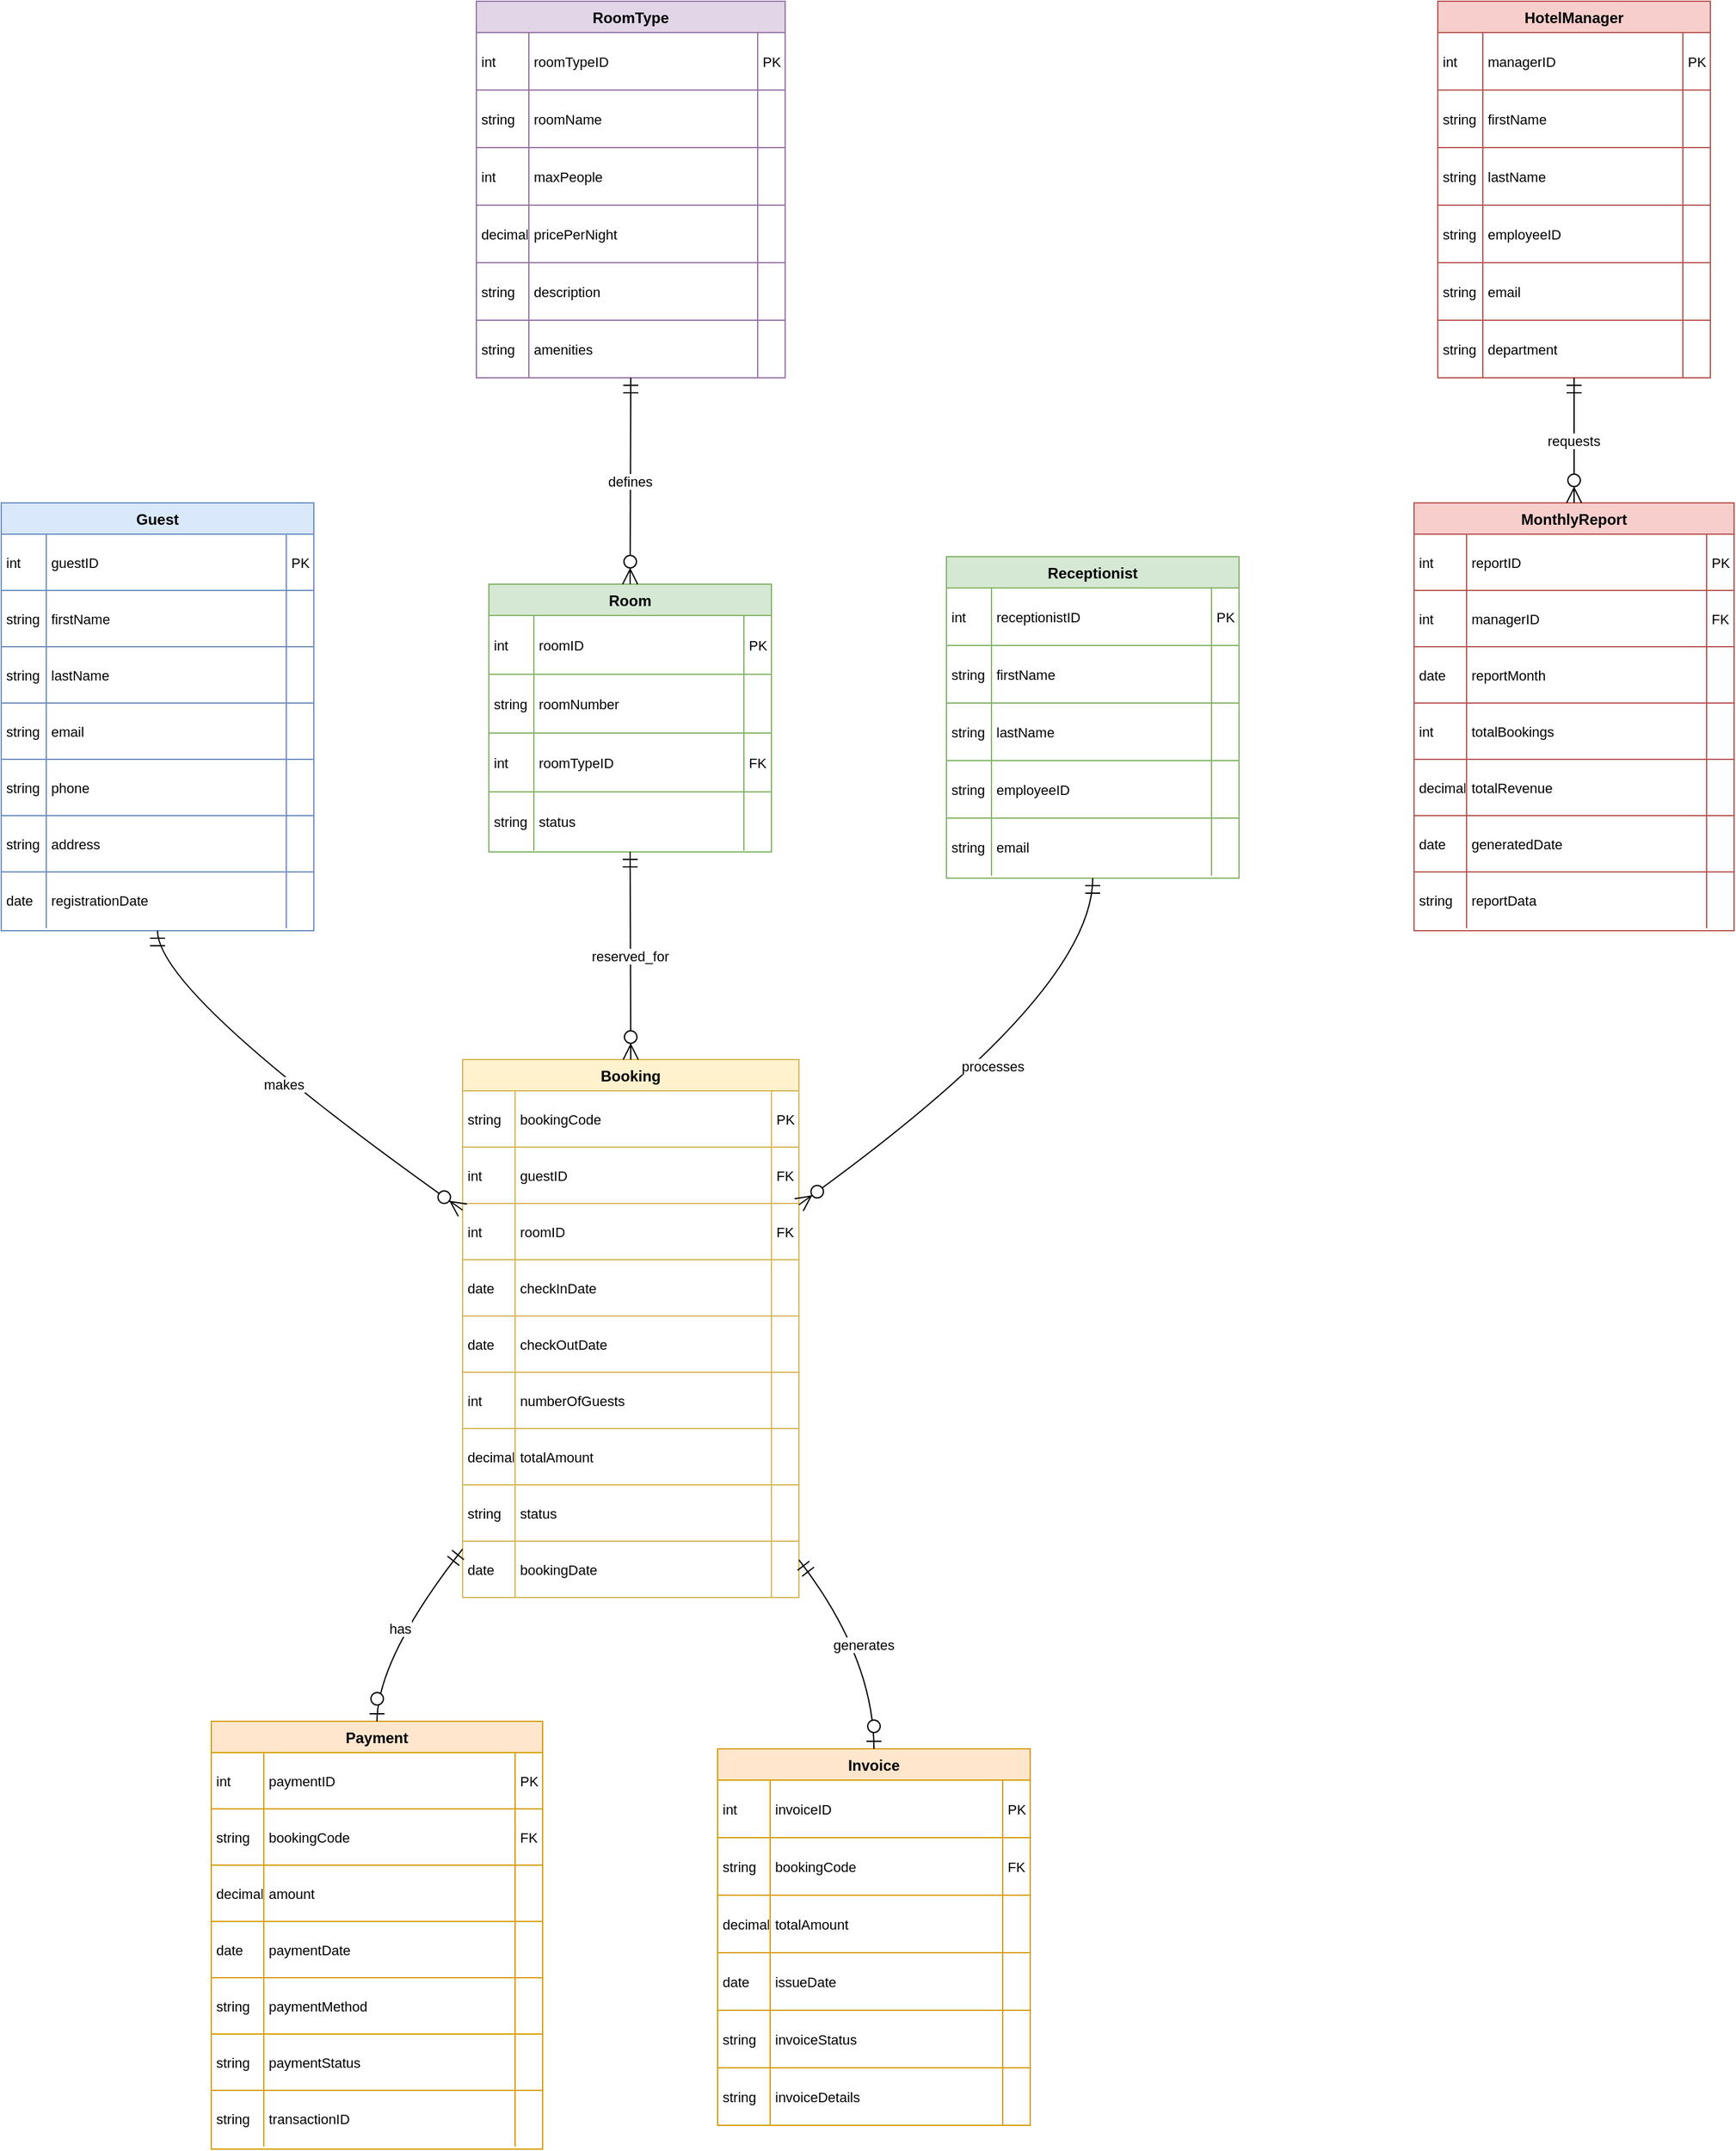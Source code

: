 <mxfile version="27.1.6">
  <diagram name="Page-1" id="pv9kaPDVEbDFkuCNzxMm">
    <mxGraphModel dx="2590" dy="1265" grid="1" gridSize="10" guides="1" tooltips="1" connect="1" arrows="1" fold="1" page="1" pageScale="1" pageWidth="827" pageHeight="1169" math="0" shadow="0">
      <root>
        <mxCell id="0" />
        <mxCell id="1" parent="0" />
        <mxCell id="_XWpBwCBgqJrt7YI2MGK-1" value="Guest" style="shape=table;startSize=25;container=1;collapsible=0;childLayout=tableLayout;fixedRows=1;rowLines=1;fontStyle=1;align=center;resizeLast=1;fillColor=#dae8fc;strokeColor=#6c8ebf;" vertex="1" parent="1">
          <mxGeometry x="20" y="611" width="250" height="342" as="geometry" />
        </mxCell>
        <mxCell id="_XWpBwCBgqJrt7YI2MGK-2" style="shape=tableRow;horizontal=0;startSize=0;swimlaneHead=0;swimlaneBody=0;fillColor=none;collapsible=0;dropTarget=0;points=[[0,0.5],[1,0.5]];portConstraint=eastwest;top=0;left=0;right=0;bottom=0;" vertex="1" parent="_XWpBwCBgqJrt7YI2MGK-1">
          <mxGeometry y="25" width="250" height="45" as="geometry" />
        </mxCell>
        <mxCell id="_XWpBwCBgqJrt7YI2MGK-3" value="int" style="shape=partialRectangle;connectable=0;fillColor=none;top=0;left=0;bottom=0;right=0;align=left;spacingLeft=2;overflow=hidden;fontSize=11;" vertex="1" parent="_XWpBwCBgqJrt7YI2MGK-2">
          <mxGeometry width="36" height="45" as="geometry">
            <mxRectangle width="36" height="45" as="alternateBounds" />
          </mxGeometry>
        </mxCell>
        <mxCell id="_XWpBwCBgqJrt7YI2MGK-4" value="guestID" style="shape=partialRectangle;connectable=0;fillColor=none;top=0;left=0;bottom=0;right=0;align=left;spacingLeft=2;overflow=hidden;fontSize=11;" vertex="1" parent="_XWpBwCBgqJrt7YI2MGK-2">
          <mxGeometry x="36" width="192" height="45" as="geometry">
            <mxRectangle width="192" height="45" as="alternateBounds" />
          </mxGeometry>
        </mxCell>
        <mxCell id="_XWpBwCBgqJrt7YI2MGK-5" value="PK" style="shape=partialRectangle;connectable=0;fillColor=none;top=0;left=0;bottom=0;right=0;align=left;spacingLeft=2;overflow=hidden;fontSize=11;" vertex="1" parent="_XWpBwCBgqJrt7YI2MGK-2">
          <mxGeometry x="228" width="22" height="45" as="geometry">
            <mxRectangle width="22" height="45" as="alternateBounds" />
          </mxGeometry>
        </mxCell>
        <mxCell id="_XWpBwCBgqJrt7YI2MGK-6" style="shape=tableRow;horizontal=0;startSize=0;swimlaneHead=0;swimlaneBody=0;fillColor=none;collapsible=0;dropTarget=0;points=[[0,0.5],[1,0.5]];portConstraint=eastwest;top=0;left=0;right=0;bottom=0;" vertex="1" parent="_XWpBwCBgqJrt7YI2MGK-1">
          <mxGeometry y="70" width="250" height="45" as="geometry" />
        </mxCell>
        <mxCell id="_XWpBwCBgqJrt7YI2MGK-7" value="string" style="shape=partialRectangle;connectable=0;fillColor=none;top=0;left=0;bottom=0;right=0;align=left;spacingLeft=2;overflow=hidden;fontSize=11;" vertex="1" parent="_XWpBwCBgqJrt7YI2MGK-6">
          <mxGeometry width="36" height="45" as="geometry">
            <mxRectangle width="36" height="45" as="alternateBounds" />
          </mxGeometry>
        </mxCell>
        <mxCell id="_XWpBwCBgqJrt7YI2MGK-8" value="firstName" style="shape=partialRectangle;connectable=0;fillColor=none;top=0;left=0;bottom=0;right=0;align=left;spacingLeft=2;overflow=hidden;fontSize=11;" vertex="1" parent="_XWpBwCBgqJrt7YI2MGK-6">
          <mxGeometry x="36" width="192" height="45" as="geometry">
            <mxRectangle width="192" height="45" as="alternateBounds" />
          </mxGeometry>
        </mxCell>
        <mxCell id="_XWpBwCBgqJrt7YI2MGK-9" value="" style="shape=partialRectangle;connectable=0;fillColor=none;top=0;left=0;bottom=0;right=0;align=left;spacingLeft=2;overflow=hidden;fontSize=11;" vertex="1" parent="_XWpBwCBgqJrt7YI2MGK-6">
          <mxGeometry x="228" width="22" height="45" as="geometry">
            <mxRectangle width="22" height="45" as="alternateBounds" />
          </mxGeometry>
        </mxCell>
        <mxCell id="_XWpBwCBgqJrt7YI2MGK-10" style="shape=tableRow;horizontal=0;startSize=0;swimlaneHead=0;swimlaneBody=0;fillColor=none;collapsible=0;dropTarget=0;points=[[0,0.5],[1,0.5]];portConstraint=eastwest;top=0;left=0;right=0;bottom=0;" vertex="1" parent="_XWpBwCBgqJrt7YI2MGK-1">
          <mxGeometry y="115" width="250" height="45" as="geometry" />
        </mxCell>
        <mxCell id="_XWpBwCBgqJrt7YI2MGK-11" value="string" style="shape=partialRectangle;connectable=0;fillColor=none;top=0;left=0;bottom=0;right=0;align=left;spacingLeft=2;overflow=hidden;fontSize=11;" vertex="1" parent="_XWpBwCBgqJrt7YI2MGK-10">
          <mxGeometry width="36" height="45" as="geometry">
            <mxRectangle width="36" height="45" as="alternateBounds" />
          </mxGeometry>
        </mxCell>
        <mxCell id="_XWpBwCBgqJrt7YI2MGK-12" value="lastName" style="shape=partialRectangle;connectable=0;fillColor=none;top=0;left=0;bottom=0;right=0;align=left;spacingLeft=2;overflow=hidden;fontSize=11;" vertex="1" parent="_XWpBwCBgqJrt7YI2MGK-10">
          <mxGeometry x="36" width="192" height="45" as="geometry">
            <mxRectangle width="192" height="45" as="alternateBounds" />
          </mxGeometry>
        </mxCell>
        <mxCell id="_XWpBwCBgqJrt7YI2MGK-13" value="" style="shape=partialRectangle;connectable=0;fillColor=none;top=0;left=0;bottom=0;right=0;align=left;spacingLeft=2;overflow=hidden;fontSize=11;" vertex="1" parent="_XWpBwCBgqJrt7YI2MGK-10">
          <mxGeometry x="228" width="22" height="45" as="geometry">
            <mxRectangle width="22" height="45" as="alternateBounds" />
          </mxGeometry>
        </mxCell>
        <mxCell id="_XWpBwCBgqJrt7YI2MGK-14" style="shape=tableRow;horizontal=0;startSize=0;swimlaneHead=0;swimlaneBody=0;fillColor=none;collapsible=0;dropTarget=0;points=[[0,0.5],[1,0.5]];portConstraint=eastwest;top=0;left=0;right=0;bottom=0;" vertex="1" parent="_XWpBwCBgqJrt7YI2MGK-1">
          <mxGeometry y="160" width="250" height="45" as="geometry" />
        </mxCell>
        <mxCell id="_XWpBwCBgqJrt7YI2MGK-15" value="string" style="shape=partialRectangle;connectable=0;fillColor=none;top=0;left=0;bottom=0;right=0;align=left;spacingLeft=2;overflow=hidden;fontSize=11;" vertex="1" parent="_XWpBwCBgqJrt7YI2MGK-14">
          <mxGeometry width="36" height="45" as="geometry">
            <mxRectangle width="36" height="45" as="alternateBounds" />
          </mxGeometry>
        </mxCell>
        <mxCell id="_XWpBwCBgqJrt7YI2MGK-16" value="email" style="shape=partialRectangle;connectable=0;fillColor=none;top=0;left=0;bottom=0;right=0;align=left;spacingLeft=2;overflow=hidden;fontSize=11;" vertex="1" parent="_XWpBwCBgqJrt7YI2MGK-14">
          <mxGeometry x="36" width="192" height="45" as="geometry">
            <mxRectangle width="192" height="45" as="alternateBounds" />
          </mxGeometry>
        </mxCell>
        <mxCell id="_XWpBwCBgqJrt7YI2MGK-17" value="" style="shape=partialRectangle;connectable=0;fillColor=none;top=0;left=0;bottom=0;right=0;align=left;spacingLeft=2;overflow=hidden;fontSize=11;" vertex="1" parent="_XWpBwCBgqJrt7YI2MGK-14">
          <mxGeometry x="228" width="22" height="45" as="geometry">
            <mxRectangle width="22" height="45" as="alternateBounds" />
          </mxGeometry>
        </mxCell>
        <mxCell id="_XWpBwCBgqJrt7YI2MGK-18" style="shape=tableRow;horizontal=0;startSize=0;swimlaneHead=0;swimlaneBody=0;fillColor=none;collapsible=0;dropTarget=0;points=[[0,0.5],[1,0.5]];portConstraint=eastwest;top=0;left=0;right=0;bottom=0;" vertex="1" parent="_XWpBwCBgqJrt7YI2MGK-1">
          <mxGeometry y="205" width="250" height="45" as="geometry" />
        </mxCell>
        <mxCell id="_XWpBwCBgqJrt7YI2MGK-19" value="string" style="shape=partialRectangle;connectable=0;fillColor=none;top=0;left=0;bottom=0;right=0;align=left;spacingLeft=2;overflow=hidden;fontSize=11;" vertex="1" parent="_XWpBwCBgqJrt7YI2MGK-18">
          <mxGeometry width="36" height="45" as="geometry">
            <mxRectangle width="36" height="45" as="alternateBounds" />
          </mxGeometry>
        </mxCell>
        <mxCell id="_XWpBwCBgqJrt7YI2MGK-20" value="phone" style="shape=partialRectangle;connectable=0;fillColor=none;top=0;left=0;bottom=0;right=0;align=left;spacingLeft=2;overflow=hidden;fontSize=11;" vertex="1" parent="_XWpBwCBgqJrt7YI2MGK-18">
          <mxGeometry x="36" width="192" height="45" as="geometry">
            <mxRectangle width="192" height="45" as="alternateBounds" />
          </mxGeometry>
        </mxCell>
        <mxCell id="_XWpBwCBgqJrt7YI2MGK-21" value="" style="shape=partialRectangle;connectable=0;fillColor=none;top=0;left=0;bottom=0;right=0;align=left;spacingLeft=2;overflow=hidden;fontSize=11;" vertex="1" parent="_XWpBwCBgqJrt7YI2MGK-18">
          <mxGeometry x="228" width="22" height="45" as="geometry">
            <mxRectangle width="22" height="45" as="alternateBounds" />
          </mxGeometry>
        </mxCell>
        <mxCell id="_XWpBwCBgqJrt7YI2MGK-22" style="shape=tableRow;horizontal=0;startSize=0;swimlaneHead=0;swimlaneBody=0;fillColor=none;collapsible=0;dropTarget=0;points=[[0,0.5],[1,0.5]];portConstraint=eastwest;top=0;left=0;right=0;bottom=0;" vertex="1" parent="_XWpBwCBgqJrt7YI2MGK-1">
          <mxGeometry y="250" width="250" height="45" as="geometry" />
        </mxCell>
        <mxCell id="_XWpBwCBgqJrt7YI2MGK-23" value="string" style="shape=partialRectangle;connectable=0;fillColor=none;top=0;left=0;bottom=0;right=0;align=left;spacingLeft=2;overflow=hidden;fontSize=11;" vertex="1" parent="_XWpBwCBgqJrt7YI2MGK-22">
          <mxGeometry width="36" height="45" as="geometry">
            <mxRectangle width="36" height="45" as="alternateBounds" />
          </mxGeometry>
        </mxCell>
        <mxCell id="_XWpBwCBgqJrt7YI2MGK-24" value="address" style="shape=partialRectangle;connectable=0;fillColor=none;top=0;left=0;bottom=0;right=0;align=left;spacingLeft=2;overflow=hidden;fontSize=11;" vertex="1" parent="_XWpBwCBgqJrt7YI2MGK-22">
          <mxGeometry x="36" width="192" height="45" as="geometry">
            <mxRectangle width="192" height="45" as="alternateBounds" />
          </mxGeometry>
        </mxCell>
        <mxCell id="_XWpBwCBgqJrt7YI2MGK-25" value="" style="shape=partialRectangle;connectable=0;fillColor=none;top=0;left=0;bottom=0;right=0;align=left;spacingLeft=2;overflow=hidden;fontSize=11;" vertex="1" parent="_XWpBwCBgqJrt7YI2MGK-22">
          <mxGeometry x="228" width="22" height="45" as="geometry">
            <mxRectangle width="22" height="45" as="alternateBounds" />
          </mxGeometry>
        </mxCell>
        <mxCell id="_XWpBwCBgqJrt7YI2MGK-26" style="shape=tableRow;horizontal=0;startSize=0;swimlaneHead=0;swimlaneBody=0;fillColor=none;collapsible=0;dropTarget=0;points=[[0,0.5],[1,0.5]];portConstraint=eastwest;top=0;left=0;right=0;bottom=0;" vertex="1" parent="_XWpBwCBgqJrt7YI2MGK-1">
          <mxGeometry y="295" width="250" height="45" as="geometry" />
        </mxCell>
        <mxCell id="_XWpBwCBgqJrt7YI2MGK-27" value="date" style="shape=partialRectangle;connectable=0;fillColor=none;top=0;left=0;bottom=0;right=0;align=left;spacingLeft=2;overflow=hidden;fontSize=11;" vertex="1" parent="_XWpBwCBgqJrt7YI2MGK-26">
          <mxGeometry width="36" height="45" as="geometry">
            <mxRectangle width="36" height="45" as="alternateBounds" />
          </mxGeometry>
        </mxCell>
        <mxCell id="_XWpBwCBgqJrt7YI2MGK-28" value="registrationDate" style="shape=partialRectangle;connectable=0;fillColor=none;top=0;left=0;bottom=0;right=0;align=left;spacingLeft=2;overflow=hidden;fontSize=11;" vertex="1" parent="_XWpBwCBgqJrt7YI2MGK-26">
          <mxGeometry x="36" width="192" height="45" as="geometry">
            <mxRectangle width="192" height="45" as="alternateBounds" />
          </mxGeometry>
        </mxCell>
        <mxCell id="_XWpBwCBgqJrt7YI2MGK-29" value="" style="shape=partialRectangle;connectable=0;fillColor=none;top=0;left=0;bottom=0;right=0;align=left;spacingLeft=2;overflow=hidden;fontSize=11;" vertex="1" parent="_XWpBwCBgqJrt7YI2MGK-26">
          <mxGeometry x="228" width="22" height="45" as="geometry">
            <mxRectangle width="22" height="45" as="alternateBounds" />
          </mxGeometry>
        </mxCell>
        <mxCell id="_XWpBwCBgqJrt7YI2MGK-30" value="Booking" style="shape=table;startSize=25;container=1;collapsible=0;childLayout=tableLayout;fixedRows=1;rowLines=1;fontStyle=1;align=center;resizeLast=1;fillColor=#fff2cc;strokeColor=#d6b656;" vertex="1" parent="1">
          <mxGeometry x="389" y="1056" width="269" height="430" as="geometry" />
        </mxCell>
        <mxCell id="_XWpBwCBgqJrt7YI2MGK-31" style="shape=tableRow;horizontal=0;startSize=0;swimlaneHead=0;swimlaneBody=0;fillColor=none;collapsible=0;dropTarget=0;points=[[0,0.5],[1,0.5]];portConstraint=eastwest;top=0;left=0;right=0;bottom=0;" vertex="1" parent="_XWpBwCBgqJrt7YI2MGK-30">
          <mxGeometry y="25" width="269" height="45" as="geometry" />
        </mxCell>
        <mxCell id="_XWpBwCBgqJrt7YI2MGK-32" value="string" style="shape=partialRectangle;connectable=0;fillColor=none;top=0;left=0;bottom=0;right=0;align=left;spacingLeft=2;overflow=hidden;fontSize=11;" vertex="1" parent="_XWpBwCBgqJrt7YI2MGK-31">
          <mxGeometry width="42" height="45" as="geometry">
            <mxRectangle width="42" height="45" as="alternateBounds" />
          </mxGeometry>
        </mxCell>
        <mxCell id="_XWpBwCBgqJrt7YI2MGK-33" value="bookingCode" style="shape=partialRectangle;connectable=0;fillColor=none;top=0;left=0;bottom=0;right=0;align=left;spacingLeft=2;overflow=hidden;fontSize=11;" vertex="1" parent="_XWpBwCBgqJrt7YI2MGK-31">
          <mxGeometry x="42" width="205" height="45" as="geometry">
            <mxRectangle width="205" height="45" as="alternateBounds" />
          </mxGeometry>
        </mxCell>
        <mxCell id="_XWpBwCBgqJrt7YI2MGK-34" value="PK" style="shape=partialRectangle;connectable=0;fillColor=none;top=0;left=0;bottom=0;right=0;align=left;spacingLeft=2;overflow=hidden;fontSize=11;" vertex="1" parent="_XWpBwCBgqJrt7YI2MGK-31">
          <mxGeometry x="247" width="22" height="45" as="geometry">
            <mxRectangle width="22" height="45" as="alternateBounds" />
          </mxGeometry>
        </mxCell>
        <mxCell id="_XWpBwCBgqJrt7YI2MGK-35" style="shape=tableRow;horizontal=0;startSize=0;swimlaneHead=0;swimlaneBody=0;fillColor=none;collapsible=0;dropTarget=0;points=[[0,0.5],[1,0.5]];portConstraint=eastwest;top=0;left=0;right=0;bottom=0;" vertex="1" parent="_XWpBwCBgqJrt7YI2MGK-30">
          <mxGeometry y="70" width="269" height="45" as="geometry" />
        </mxCell>
        <mxCell id="_XWpBwCBgqJrt7YI2MGK-36" value="int" style="shape=partialRectangle;connectable=0;fillColor=none;top=0;left=0;bottom=0;right=0;align=left;spacingLeft=2;overflow=hidden;fontSize=11;" vertex="1" parent="_XWpBwCBgqJrt7YI2MGK-35">
          <mxGeometry width="42" height="45" as="geometry">
            <mxRectangle width="42" height="45" as="alternateBounds" />
          </mxGeometry>
        </mxCell>
        <mxCell id="_XWpBwCBgqJrt7YI2MGK-37" value="guestID" style="shape=partialRectangle;connectable=0;fillColor=none;top=0;left=0;bottom=0;right=0;align=left;spacingLeft=2;overflow=hidden;fontSize=11;" vertex="1" parent="_XWpBwCBgqJrt7YI2MGK-35">
          <mxGeometry x="42" width="205" height="45" as="geometry">
            <mxRectangle width="205" height="45" as="alternateBounds" />
          </mxGeometry>
        </mxCell>
        <mxCell id="_XWpBwCBgqJrt7YI2MGK-38" value="FK" style="shape=partialRectangle;connectable=0;fillColor=none;top=0;left=0;bottom=0;right=0;align=left;spacingLeft=2;overflow=hidden;fontSize=11;" vertex="1" parent="_XWpBwCBgqJrt7YI2MGK-35">
          <mxGeometry x="247" width="22" height="45" as="geometry">
            <mxRectangle width="22" height="45" as="alternateBounds" />
          </mxGeometry>
        </mxCell>
        <mxCell id="_XWpBwCBgqJrt7YI2MGK-39" style="shape=tableRow;horizontal=0;startSize=0;swimlaneHead=0;swimlaneBody=0;fillColor=none;collapsible=0;dropTarget=0;points=[[0,0.5],[1,0.5]];portConstraint=eastwest;top=0;left=0;right=0;bottom=0;" vertex="1" parent="_XWpBwCBgqJrt7YI2MGK-30">
          <mxGeometry y="115" width="269" height="45" as="geometry" />
        </mxCell>
        <mxCell id="_XWpBwCBgqJrt7YI2MGK-40" value="int" style="shape=partialRectangle;connectable=0;fillColor=none;top=0;left=0;bottom=0;right=0;align=left;spacingLeft=2;overflow=hidden;fontSize=11;" vertex="1" parent="_XWpBwCBgqJrt7YI2MGK-39">
          <mxGeometry width="42" height="45" as="geometry">
            <mxRectangle width="42" height="45" as="alternateBounds" />
          </mxGeometry>
        </mxCell>
        <mxCell id="_XWpBwCBgqJrt7YI2MGK-41" value="roomID" style="shape=partialRectangle;connectable=0;fillColor=none;top=0;left=0;bottom=0;right=0;align=left;spacingLeft=2;overflow=hidden;fontSize=11;" vertex="1" parent="_XWpBwCBgqJrt7YI2MGK-39">
          <mxGeometry x="42" width="205" height="45" as="geometry">
            <mxRectangle width="205" height="45" as="alternateBounds" />
          </mxGeometry>
        </mxCell>
        <mxCell id="_XWpBwCBgqJrt7YI2MGK-42" value="FK" style="shape=partialRectangle;connectable=0;fillColor=none;top=0;left=0;bottom=0;right=0;align=left;spacingLeft=2;overflow=hidden;fontSize=11;" vertex="1" parent="_XWpBwCBgqJrt7YI2MGK-39">
          <mxGeometry x="247" width="22" height="45" as="geometry">
            <mxRectangle width="22" height="45" as="alternateBounds" />
          </mxGeometry>
        </mxCell>
        <mxCell id="_XWpBwCBgqJrt7YI2MGK-43" style="shape=tableRow;horizontal=0;startSize=0;swimlaneHead=0;swimlaneBody=0;fillColor=none;collapsible=0;dropTarget=0;points=[[0,0.5],[1,0.5]];portConstraint=eastwest;top=0;left=0;right=0;bottom=0;" vertex="1" parent="_XWpBwCBgqJrt7YI2MGK-30">
          <mxGeometry y="160" width="269" height="45" as="geometry" />
        </mxCell>
        <mxCell id="_XWpBwCBgqJrt7YI2MGK-44" value="date" style="shape=partialRectangle;connectable=0;fillColor=none;top=0;left=0;bottom=0;right=0;align=left;spacingLeft=2;overflow=hidden;fontSize=11;" vertex="1" parent="_XWpBwCBgqJrt7YI2MGK-43">
          <mxGeometry width="42" height="45" as="geometry">
            <mxRectangle width="42" height="45" as="alternateBounds" />
          </mxGeometry>
        </mxCell>
        <mxCell id="_XWpBwCBgqJrt7YI2MGK-45" value="checkInDate" style="shape=partialRectangle;connectable=0;fillColor=none;top=0;left=0;bottom=0;right=0;align=left;spacingLeft=2;overflow=hidden;fontSize=11;" vertex="1" parent="_XWpBwCBgqJrt7YI2MGK-43">
          <mxGeometry x="42" width="205" height="45" as="geometry">
            <mxRectangle width="205" height="45" as="alternateBounds" />
          </mxGeometry>
        </mxCell>
        <mxCell id="_XWpBwCBgqJrt7YI2MGK-46" value="" style="shape=partialRectangle;connectable=0;fillColor=none;top=0;left=0;bottom=0;right=0;align=left;spacingLeft=2;overflow=hidden;fontSize=11;" vertex="1" parent="_XWpBwCBgqJrt7YI2MGK-43">
          <mxGeometry x="247" width="22" height="45" as="geometry">
            <mxRectangle width="22" height="45" as="alternateBounds" />
          </mxGeometry>
        </mxCell>
        <mxCell id="_XWpBwCBgqJrt7YI2MGK-47" style="shape=tableRow;horizontal=0;startSize=0;swimlaneHead=0;swimlaneBody=0;fillColor=none;collapsible=0;dropTarget=0;points=[[0,0.5],[1,0.5]];portConstraint=eastwest;top=0;left=0;right=0;bottom=0;" vertex="1" parent="_XWpBwCBgqJrt7YI2MGK-30">
          <mxGeometry y="205" width="269" height="45" as="geometry" />
        </mxCell>
        <mxCell id="_XWpBwCBgqJrt7YI2MGK-48" value="date" style="shape=partialRectangle;connectable=0;fillColor=none;top=0;left=0;bottom=0;right=0;align=left;spacingLeft=2;overflow=hidden;fontSize=11;" vertex="1" parent="_XWpBwCBgqJrt7YI2MGK-47">
          <mxGeometry width="42" height="45" as="geometry">
            <mxRectangle width="42" height="45" as="alternateBounds" />
          </mxGeometry>
        </mxCell>
        <mxCell id="_XWpBwCBgqJrt7YI2MGK-49" value="checkOutDate" style="shape=partialRectangle;connectable=0;fillColor=none;top=0;left=0;bottom=0;right=0;align=left;spacingLeft=2;overflow=hidden;fontSize=11;" vertex="1" parent="_XWpBwCBgqJrt7YI2MGK-47">
          <mxGeometry x="42" width="205" height="45" as="geometry">
            <mxRectangle width="205" height="45" as="alternateBounds" />
          </mxGeometry>
        </mxCell>
        <mxCell id="_XWpBwCBgqJrt7YI2MGK-50" value="" style="shape=partialRectangle;connectable=0;fillColor=none;top=0;left=0;bottom=0;right=0;align=left;spacingLeft=2;overflow=hidden;fontSize=11;" vertex="1" parent="_XWpBwCBgqJrt7YI2MGK-47">
          <mxGeometry x="247" width="22" height="45" as="geometry">
            <mxRectangle width="22" height="45" as="alternateBounds" />
          </mxGeometry>
        </mxCell>
        <mxCell id="_XWpBwCBgqJrt7YI2MGK-51" style="shape=tableRow;horizontal=0;startSize=0;swimlaneHead=0;swimlaneBody=0;fillColor=none;collapsible=0;dropTarget=0;points=[[0,0.5],[1,0.5]];portConstraint=eastwest;top=0;left=0;right=0;bottom=0;" vertex="1" parent="_XWpBwCBgqJrt7YI2MGK-30">
          <mxGeometry y="250" width="269" height="45" as="geometry" />
        </mxCell>
        <mxCell id="_XWpBwCBgqJrt7YI2MGK-52" value="int" style="shape=partialRectangle;connectable=0;fillColor=none;top=0;left=0;bottom=0;right=0;align=left;spacingLeft=2;overflow=hidden;fontSize=11;" vertex="1" parent="_XWpBwCBgqJrt7YI2MGK-51">
          <mxGeometry width="42" height="45" as="geometry">
            <mxRectangle width="42" height="45" as="alternateBounds" />
          </mxGeometry>
        </mxCell>
        <mxCell id="_XWpBwCBgqJrt7YI2MGK-53" value="numberOfGuests" style="shape=partialRectangle;connectable=0;fillColor=none;top=0;left=0;bottom=0;right=0;align=left;spacingLeft=2;overflow=hidden;fontSize=11;" vertex="1" parent="_XWpBwCBgqJrt7YI2MGK-51">
          <mxGeometry x="42" width="205" height="45" as="geometry">
            <mxRectangle width="205" height="45" as="alternateBounds" />
          </mxGeometry>
        </mxCell>
        <mxCell id="_XWpBwCBgqJrt7YI2MGK-54" value="" style="shape=partialRectangle;connectable=0;fillColor=none;top=0;left=0;bottom=0;right=0;align=left;spacingLeft=2;overflow=hidden;fontSize=11;" vertex="1" parent="_XWpBwCBgqJrt7YI2MGK-51">
          <mxGeometry x="247" width="22" height="45" as="geometry">
            <mxRectangle width="22" height="45" as="alternateBounds" />
          </mxGeometry>
        </mxCell>
        <mxCell id="_XWpBwCBgqJrt7YI2MGK-55" style="shape=tableRow;horizontal=0;startSize=0;swimlaneHead=0;swimlaneBody=0;fillColor=none;collapsible=0;dropTarget=0;points=[[0,0.5],[1,0.5]];portConstraint=eastwest;top=0;left=0;right=0;bottom=0;" vertex="1" parent="_XWpBwCBgqJrt7YI2MGK-30">
          <mxGeometry y="295" width="269" height="45" as="geometry" />
        </mxCell>
        <mxCell id="_XWpBwCBgqJrt7YI2MGK-56" value="decimal" style="shape=partialRectangle;connectable=0;fillColor=none;top=0;left=0;bottom=0;right=0;align=left;spacingLeft=2;overflow=hidden;fontSize=11;" vertex="1" parent="_XWpBwCBgqJrt7YI2MGK-55">
          <mxGeometry width="42" height="45" as="geometry">
            <mxRectangle width="42" height="45" as="alternateBounds" />
          </mxGeometry>
        </mxCell>
        <mxCell id="_XWpBwCBgqJrt7YI2MGK-57" value="totalAmount" style="shape=partialRectangle;connectable=0;fillColor=none;top=0;left=0;bottom=0;right=0;align=left;spacingLeft=2;overflow=hidden;fontSize=11;" vertex="1" parent="_XWpBwCBgqJrt7YI2MGK-55">
          <mxGeometry x="42" width="205" height="45" as="geometry">
            <mxRectangle width="205" height="45" as="alternateBounds" />
          </mxGeometry>
        </mxCell>
        <mxCell id="_XWpBwCBgqJrt7YI2MGK-58" value="" style="shape=partialRectangle;connectable=0;fillColor=none;top=0;left=0;bottom=0;right=0;align=left;spacingLeft=2;overflow=hidden;fontSize=11;" vertex="1" parent="_XWpBwCBgqJrt7YI2MGK-55">
          <mxGeometry x="247" width="22" height="45" as="geometry">
            <mxRectangle width="22" height="45" as="alternateBounds" />
          </mxGeometry>
        </mxCell>
        <mxCell id="_XWpBwCBgqJrt7YI2MGK-59" style="shape=tableRow;horizontal=0;startSize=0;swimlaneHead=0;swimlaneBody=0;fillColor=none;collapsible=0;dropTarget=0;points=[[0,0.5],[1,0.5]];portConstraint=eastwest;top=0;left=0;right=0;bottom=0;" vertex="1" parent="_XWpBwCBgqJrt7YI2MGK-30">
          <mxGeometry y="340" width="269" height="45" as="geometry" />
        </mxCell>
        <mxCell id="_XWpBwCBgqJrt7YI2MGK-60" value="string" style="shape=partialRectangle;connectable=0;fillColor=none;top=0;left=0;bottom=0;right=0;align=left;spacingLeft=2;overflow=hidden;fontSize=11;" vertex="1" parent="_XWpBwCBgqJrt7YI2MGK-59">
          <mxGeometry width="42" height="45" as="geometry">
            <mxRectangle width="42" height="45" as="alternateBounds" />
          </mxGeometry>
        </mxCell>
        <mxCell id="_XWpBwCBgqJrt7YI2MGK-61" value="status" style="shape=partialRectangle;connectable=0;fillColor=none;top=0;left=0;bottom=0;right=0;align=left;spacingLeft=2;overflow=hidden;fontSize=11;" vertex="1" parent="_XWpBwCBgqJrt7YI2MGK-59">
          <mxGeometry x="42" width="205" height="45" as="geometry">
            <mxRectangle width="205" height="45" as="alternateBounds" />
          </mxGeometry>
        </mxCell>
        <mxCell id="_XWpBwCBgqJrt7YI2MGK-62" value="" style="shape=partialRectangle;connectable=0;fillColor=none;top=0;left=0;bottom=0;right=0;align=left;spacingLeft=2;overflow=hidden;fontSize=11;" vertex="1" parent="_XWpBwCBgqJrt7YI2MGK-59">
          <mxGeometry x="247" width="22" height="45" as="geometry">
            <mxRectangle width="22" height="45" as="alternateBounds" />
          </mxGeometry>
        </mxCell>
        <mxCell id="_XWpBwCBgqJrt7YI2MGK-63" style="shape=tableRow;horizontal=0;startSize=0;swimlaneHead=0;swimlaneBody=0;fillColor=none;collapsible=0;dropTarget=0;points=[[0,0.5],[1,0.5]];portConstraint=eastwest;top=0;left=0;right=0;bottom=0;" vertex="1" parent="_XWpBwCBgqJrt7YI2MGK-30">
          <mxGeometry y="385" width="269" height="45" as="geometry" />
        </mxCell>
        <mxCell id="_XWpBwCBgqJrt7YI2MGK-64" value="date" style="shape=partialRectangle;connectable=0;fillColor=none;top=0;left=0;bottom=0;right=0;align=left;spacingLeft=2;overflow=hidden;fontSize=11;" vertex="1" parent="_XWpBwCBgqJrt7YI2MGK-63">
          <mxGeometry width="42" height="45" as="geometry">
            <mxRectangle width="42" height="45" as="alternateBounds" />
          </mxGeometry>
        </mxCell>
        <mxCell id="_XWpBwCBgqJrt7YI2MGK-65" value="bookingDate" style="shape=partialRectangle;connectable=0;fillColor=none;top=0;left=0;bottom=0;right=0;align=left;spacingLeft=2;overflow=hidden;fontSize=11;" vertex="1" parent="_XWpBwCBgqJrt7YI2MGK-63">
          <mxGeometry x="42" width="205" height="45" as="geometry">
            <mxRectangle width="205" height="45" as="alternateBounds" />
          </mxGeometry>
        </mxCell>
        <mxCell id="_XWpBwCBgqJrt7YI2MGK-66" value="" style="shape=partialRectangle;connectable=0;fillColor=none;top=0;left=0;bottom=0;right=0;align=left;spacingLeft=2;overflow=hidden;fontSize=11;" vertex="1" parent="_XWpBwCBgqJrt7YI2MGK-63">
          <mxGeometry x="247" width="22" height="45" as="geometry">
            <mxRectangle width="22" height="45" as="alternateBounds" />
          </mxGeometry>
        </mxCell>
        <mxCell id="_XWpBwCBgqJrt7YI2MGK-67" value="Room" style="shape=table;startSize=25;container=1;collapsible=0;childLayout=tableLayout;fixedRows=1;rowLines=1;fontStyle=1;align=center;resizeLast=1;fillColor=#d5e8d4;strokeColor=#82b366;" vertex="1" parent="1">
          <mxGeometry x="410" y="676" width="226" height="214" as="geometry" />
        </mxCell>
        <mxCell id="_XWpBwCBgqJrt7YI2MGK-68" style="shape=tableRow;horizontal=0;startSize=0;swimlaneHead=0;swimlaneBody=0;fillColor=none;collapsible=0;dropTarget=0;points=[[0,0.5],[1,0.5]];portConstraint=eastwest;top=0;left=0;right=0;bottom=0;" vertex="1" parent="_XWpBwCBgqJrt7YI2MGK-67">
          <mxGeometry y="25" width="226" height="47" as="geometry" />
        </mxCell>
        <mxCell id="_XWpBwCBgqJrt7YI2MGK-69" value="int" style="shape=partialRectangle;connectable=0;fillColor=none;top=0;left=0;bottom=0;right=0;align=left;spacingLeft=2;overflow=hidden;fontSize=11;" vertex="1" parent="_XWpBwCBgqJrt7YI2MGK-68">
          <mxGeometry width="36" height="47" as="geometry">
            <mxRectangle width="36" height="47" as="alternateBounds" />
          </mxGeometry>
        </mxCell>
        <mxCell id="_XWpBwCBgqJrt7YI2MGK-70" value="roomID" style="shape=partialRectangle;connectable=0;fillColor=none;top=0;left=0;bottom=0;right=0;align=left;spacingLeft=2;overflow=hidden;fontSize=11;" vertex="1" parent="_XWpBwCBgqJrt7YI2MGK-68">
          <mxGeometry x="36" width="168" height="47" as="geometry">
            <mxRectangle width="168" height="47" as="alternateBounds" />
          </mxGeometry>
        </mxCell>
        <mxCell id="_XWpBwCBgqJrt7YI2MGK-71" value="PK" style="shape=partialRectangle;connectable=0;fillColor=none;top=0;left=0;bottom=0;right=0;align=left;spacingLeft=2;overflow=hidden;fontSize=11;" vertex="1" parent="_XWpBwCBgqJrt7YI2MGK-68">
          <mxGeometry x="204" width="22" height="47" as="geometry">
            <mxRectangle width="22" height="47" as="alternateBounds" />
          </mxGeometry>
        </mxCell>
        <mxCell id="_XWpBwCBgqJrt7YI2MGK-72" style="shape=tableRow;horizontal=0;startSize=0;swimlaneHead=0;swimlaneBody=0;fillColor=none;collapsible=0;dropTarget=0;points=[[0,0.5],[1,0.5]];portConstraint=eastwest;top=0;left=0;right=0;bottom=0;" vertex="1" parent="_XWpBwCBgqJrt7YI2MGK-67">
          <mxGeometry y="72" width="226" height="47" as="geometry" />
        </mxCell>
        <mxCell id="_XWpBwCBgqJrt7YI2MGK-73" value="string" style="shape=partialRectangle;connectable=0;fillColor=none;top=0;left=0;bottom=0;right=0;align=left;spacingLeft=2;overflow=hidden;fontSize=11;" vertex="1" parent="_XWpBwCBgqJrt7YI2MGK-72">
          <mxGeometry width="36" height="47" as="geometry">
            <mxRectangle width="36" height="47" as="alternateBounds" />
          </mxGeometry>
        </mxCell>
        <mxCell id="_XWpBwCBgqJrt7YI2MGK-74" value="roomNumber" style="shape=partialRectangle;connectable=0;fillColor=none;top=0;left=0;bottom=0;right=0;align=left;spacingLeft=2;overflow=hidden;fontSize=11;" vertex="1" parent="_XWpBwCBgqJrt7YI2MGK-72">
          <mxGeometry x="36" width="168" height="47" as="geometry">
            <mxRectangle width="168" height="47" as="alternateBounds" />
          </mxGeometry>
        </mxCell>
        <mxCell id="_XWpBwCBgqJrt7YI2MGK-75" value="" style="shape=partialRectangle;connectable=0;fillColor=none;top=0;left=0;bottom=0;right=0;align=left;spacingLeft=2;overflow=hidden;fontSize=11;" vertex="1" parent="_XWpBwCBgqJrt7YI2MGK-72">
          <mxGeometry x="204" width="22" height="47" as="geometry">
            <mxRectangle width="22" height="47" as="alternateBounds" />
          </mxGeometry>
        </mxCell>
        <mxCell id="_XWpBwCBgqJrt7YI2MGK-76" style="shape=tableRow;horizontal=0;startSize=0;swimlaneHead=0;swimlaneBody=0;fillColor=none;collapsible=0;dropTarget=0;points=[[0,0.5],[1,0.5]];portConstraint=eastwest;top=0;left=0;right=0;bottom=0;" vertex="1" parent="_XWpBwCBgqJrt7YI2MGK-67">
          <mxGeometry y="119" width="226" height="47" as="geometry" />
        </mxCell>
        <mxCell id="_XWpBwCBgqJrt7YI2MGK-77" value="int" style="shape=partialRectangle;connectable=0;fillColor=none;top=0;left=0;bottom=0;right=0;align=left;spacingLeft=2;overflow=hidden;fontSize=11;" vertex="1" parent="_XWpBwCBgqJrt7YI2MGK-76">
          <mxGeometry width="36" height="47" as="geometry">
            <mxRectangle width="36" height="47" as="alternateBounds" />
          </mxGeometry>
        </mxCell>
        <mxCell id="_XWpBwCBgqJrt7YI2MGK-78" value="roomTypeID" style="shape=partialRectangle;connectable=0;fillColor=none;top=0;left=0;bottom=0;right=0;align=left;spacingLeft=2;overflow=hidden;fontSize=11;" vertex="1" parent="_XWpBwCBgqJrt7YI2MGK-76">
          <mxGeometry x="36" width="168" height="47" as="geometry">
            <mxRectangle width="168" height="47" as="alternateBounds" />
          </mxGeometry>
        </mxCell>
        <mxCell id="_XWpBwCBgqJrt7YI2MGK-79" value="FK" style="shape=partialRectangle;connectable=0;fillColor=none;top=0;left=0;bottom=0;right=0;align=left;spacingLeft=2;overflow=hidden;fontSize=11;" vertex="1" parent="_XWpBwCBgqJrt7YI2MGK-76">
          <mxGeometry x="204" width="22" height="47" as="geometry">
            <mxRectangle width="22" height="47" as="alternateBounds" />
          </mxGeometry>
        </mxCell>
        <mxCell id="_XWpBwCBgqJrt7YI2MGK-80" style="shape=tableRow;horizontal=0;startSize=0;swimlaneHead=0;swimlaneBody=0;fillColor=none;collapsible=0;dropTarget=0;points=[[0,0.5],[1,0.5]];portConstraint=eastwest;top=0;left=0;right=0;bottom=0;" vertex="1" parent="_XWpBwCBgqJrt7YI2MGK-67">
          <mxGeometry y="166" width="226" height="47" as="geometry" />
        </mxCell>
        <mxCell id="_XWpBwCBgqJrt7YI2MGK-81" value="string" style="shape=partialRectangle;connectable=0;fillColor=none;top=0;left=0;bottom=0;right=0;align=left;spacingLeft=2;overflow=hidden;fontSize=11;" vertex="1" parent="_XWpBwCBgqJrt7YI2MGK-80">
          <mxGeometry width="36" height="47" as="geometry">
            <mxRectangle width="36" height="47" as="alternateBounds" />
          </mxGeometry>
        </mxCell>
        <mxCell id="_XWpBwCBgqJrt7YI2MGK-82" value="status" style="shape=partialRectangle;connectable=0;fillColor=none;top=0;left=0;bottom=0;right=0;align=left;spacingLeft=2;overflow=hidden;fontSize=11;" vertex="1" parent="_XWpBwCBgqJrt7YI2MGK-80">
          <mxGeometry x="36" width="168" height="47" as="geometry">
            <mxRectangle width="168" height="47" as="alternateBounds" />
          </mxGeometry>
        </mxCell>
        <mxCell id="_XWpBwCBgqJrt7YI2MGK-83" value="" style="shape=partialRectangle;connectable=0;fillColor=none;top=0;left=0;bottom=0;right=0;align=left;spacingLeft=2;overflow=hidden;fontSize=11;" vertex="1" parent="_XWpBwCBgqJrt7YI2MGK-80">
          <mxGeometry x="204" width="22" height="47" as="geometry">
            <mxRectangle width="22" height="47" as="alternateBounds" />
          </mxGeometry>
        </mxCell>
        <mxCell id="_XWpBwCBgqJrt7YI2MGK-84" value="RoomType" style="shape=table;startSize=25;container=1;collapsible=0;childLayout=tableLayout;fixedRows=1;rowLines=1;fontStyle=1;align=center;resizeLast=1;fillColor=#e1d5e7;strokeColor=#9673a6;" vertex="1" parent="1">
          <mxGeometry x="400" y="210" width="247" height="301" as="geometry" />
        </mxCell>
        <mxCell id="_XWpBwCBgqJrt7YI2MGK-85" style="shape=tableRow;horizontal=0;startSize=0;swimlaneHead=0;swimlaneBody=0;fillColor=none;collapsible=0;dropTarget=0;points=[[0,0.5],[1,0.5]];portConstraint=eastwest;top=0;left=0;right=0;bottom=0;" vertex="1" parent="_XWpBwCBgqJrt7YI2MGK-84">
          <mxGeometry y="25" width="247" height="46" as="geometry" />
        </mxCell>
        <mxCell id="_XWpBwCBgqJrt7YI2MGK-86" value="int" style="shape=partialRectangle;connectable=0;fillColor=none;top=0;left=0;bottom=0;right=0;align=left;spacingLeft=2;overflow=hidden;fontSize=11;" vertex="1" parent="_XWpBwCBgqJrt7YI2MGK-85">
          <mxGeometry width="42" height="46" as="geometry">
            <mxRectangle width="42" height="46" as="alternateBounds" />
          </mxGeometry>
        </mxCell>
        <mxCell id="_XWpBwCBgqJrt7YI2MGK-87" value="roomTypeID" style="shape=partialRectangle;connectable=0;fillColor=none;top=0;left=0;bottom=0;right=0;align=left;spacingLeft=2;overflow=hidden;fontSize=11;" vertex="1" parent="_XWpBwCBgqJrt7YI2MGK-85">
          <mxGeometry x="42" width="183" height="46" as="geometry">
            <mxRectangle width="183" height="46" as="alternateBounds" />
          </mxGeometry>
        </mxCell>
        <mxCell id="_XWpBwCBgqJrt7YI2MGK-88" value="PK" style="shape=partialRectangle;connectable=0;fillColor=none;top=0;left=0;bottom=0;right=0;align=left;spacingLeft=2;overflow=hidden;fontSize=11;" vertex="1" parent="_XWpBwCBgqJrt7YI2MGK-85">
          <mxGeometry x="225" width="22" height="46" as="geometry">
            <mxRectangle width="22" height="46" as="alternateBounds" />
          </mxGeometry>
        </mxCell>
        <mxCell id="_XWpBwCBgqJrt7YI2MGK-89" style="shape=tableRow;horizontal=0;startSize=0;swimlaneHead=0;swimlaneBody=0;fillColor=none;collapsible=0;dropTarget=0;points=[[0,0.5],[1,0.5]];portConstraint=eastwest;top=0;left=0;right=0;bottom=0;" vertex="1" parent="_XWpBwCBgqJrt7YI2MGK-84">
          <mxGeometry y="71" width="247" height="46" as="geometry" />
        </mxCell>
        <mxCell id="_XWpBwCBgqJrt7YI2MGK-90" value="string" style="shape=partialRectangle;connectable=0;fillColor=none;top=0;left=0;bottom=0;right=0;align=left;spacingLeft=2;overflow=hidden;fontSize=11;" vertex="1" parent="_XWpBwCBgqJrt7YI2MGK-89">
          <mxGeometry width="42" height="46" as="geometry">
            <mxRectangle width="42" height="46" as="alternateBounds" />
          </mxGeometry>
        </mxCell>
        <mxCell id="_XWpBwCBgqJrt7YI2MGK-91" value="roomName" style="shape=partialRectangle;connectable=0;fillColor=none;top=0;left=0;bottom=0;right=0;align=left;spacingLeft=2;overflow=hidden;fontSize=11;" vertex="1" parent="_XWpBwCBgqJrt7YI2MGK-89">
          <mxGeometry x="42" width="183" height="46" as="geometry">
            <mxRectangle width="183" height="46" as="alternateBounds" />
          </mxGeometry>
        </mxCell>
        <mxCell id="_XWpBwCBgqJrt7YI2MGK-92" value="" style="shape=partialRectangle;connectable=0;fillColor=none;top=0;left=0;bottom=0;right=0;align=left;spacingLeft=2;overflow=hidden;fontSize=11;" vertex="1" parent="_XWpBwCBgqJrt7YI2MGK-89">
          <mxGeometry x="225" width="22" height="46" as="geometry">
            <mxRectangle width="22" height="46" as="alternateBounds" />
          </mxGeometry>
        </mxCell>
        <mxCell id="_XWpBwCBgqJrt7YI2MGK-93" style="shape=tableRow;horizontal=0;startSize=0;swimlaneHead=0;swimlaneBody=0;fillColor=none;collapsible=0;dropTarget=0;points=[[0,0.5],[1,0.5]];portConstraint=eastwest;top=0;left=0;right=0;bottom=0;" vertex="1" parent="_XWpBwCBgqJrt7YI2MGK-84">
          <mxGeometry y="117" width="247" height="46" as="geometry" />
        </mxCell>
        <mxCell id="_XWpBwCBgqJrt7YI2MGK-94" value="int" style="shape=partialRectangle;connectable=0;fillColor=none;top=0;left=0;bottom=0;right=0;align=left;spacingLeft=2;overflow=hidden;fontSize=11;" vertex="1" parent="_XWpBwCBgqJrt7YI2MGK-93">
          <mxGeometry width="42" height="46" as="geometry">
            <mxRectangle width="42" height="46" as="alternateBounds" />
          </mxGeometry>
        </mxCell>
        <mxCell id="_XWpBwCBgqJrt7YI2MGK-95" value="maxPeople" style="shape=partialRectangle;connectable=0;fillColor=none;top=0;left=0;bottom=0;right=0;align=left;spacingLeft=2;overflow=hidden;fontSize=11;" vertex="1" parent="_XWpBwCBgqJrt7YI2MGK-93">
          <mxGeometry x="42" width="183" height="46" as="geometry">
            <mxRectangle width="183" height="46" as="alternateBounds" />
          </mxGeometry>
        </mxCell>
        <mxCell id="_XWpBwCBgqJrt7YI2MGK-96" value="" style="shape=partialRectangle;connectable=0;fillColor=none;top=0;left=0;bottom=0;right=0;align=left;spacingLeft=2;overflow=hidden;fontSize=11;" vertex="1" parent="_XWpBwCBgqJrt7YI2MGK-93">
          <mxGeometry x="225" width="22" height="46" as="geometry">
            <mxRectangle width="22" height="46" as="alternateBounds" />
          </mxGeometry>
        </mxCell>
        <mxCell id="_XWpBwCBgqJrt7YI2MGK-97" style="shape=tableRow;horizontal=0;startSize=0;swimlaneHead=0;swimlaneBody=0;fillColor=none;collapsible=0;dropTarget=0;points=[[0,0.5],[1,0.5]];portConstraint=eastwest;top=0;left=0;right=0;bottom=0;" vertex="1" parent="_XWpBwCBgqJrt7YI2MGK-84">
          <mxGeometry y="163" width="247" height="46" as="geometry" />
        </mxCell>
        <mxCell id="_XWpBwCBgqJrt7YI2MGK-98" value="decimal" style="shape=partialRectangle;connectable=0;fillColor=none;top=0;left=0;bottom=0;right=0;align=left;spacingLeft=2;overflow=hidden;fontSize=11;" vertex="1" parent="_XWpBwCBgqJrt7YI2MGK-97">
          <mxGeometry width="42" height="46" as="geometry">
            <mxRectangle width="42" height="46" as="alternateBounds" />
          </mxGeometry>
        </mxCell>
        <mxCell id="_XWpBwCBgqJrt7YI2MGK-99" value="pricePerNight" style="shape=partialRectangle;connectable=0;fillColor=none;top=0;left=0;bottom=0;right=0;align=left;spacingLeft=2;overflow=hidden;fontSize=11;" vertex="1" parent="_XWpBwCBgqJrt7YI2MGK-97">
          <mxGeometry x="42" width="183" height="46" as="geometry">
            <mxRectangle width="183" height="46" as="alternateBounds" />
          </mxGeometry>
        </mxCell>
        <mxCell id="_XWpBwCBgqJrt7YI2MGK-100" value="" style="shape=partialRectangle;connectable=0;fillColor=none;top=0;left=0;bottom=0;right=0;align=left;spacingLeft=2;overflow=hidden;fontSize=11;" vertex="1" parent="_XWpBwCBgqJrt7YI2MGK-97">
          <mxGeometry x="225" width="22" height="46" as="geometry">
            <mxRectangle width="22" height="46" as="alternateBounds" />
          </mxGeometry>
        </mxCell>
        <mxCell id="_XWpBwCBgqJrt7YI2MGK-101" style="shape=tableRow;horizontal=0;startSize=0;swimlaneHead=0;swimlaneBody=0;fillColor=none;collapsible=0;dropTarget=0;points=[[0,0.5],[1,0.5]];portConstraint=eastwest;top=0;left=0;right=0;bottom=0;" vertex="1" parent="_XWpBwCBgqJrt7YI2MGK-84">
          <mxGeometry y="209" width="247" height="46" as="geometry" />
        </mxCell>
        <mxCell id="_XWpBwCBgqJrt7YI2MGK-102" value="string" style="shape=partialRectangle;connectable=0;fillColor=none;top=0;left=0;bottom=0;right=0;align=left;spacingLeft=2;overflow=hidden;fontSize=11;" vertex="1" parent="_XWpBwCBgqJrt7YI2MGK-101">
          <mxGeometry width="42" height="46" as="geometry">
            <mxRectangle width="42" height="46" as="alternateBounds" />
          </mxGeometry>
        </mxCell>
        <mxCell id="_XWpBwCBgqJrt7YI2MGK-103" value="description" style="shape=partialRectangle;connectable=0;fillColor=none;top=0;left=0;bottom=0;right=0;align=left;spacingLeft=2;overflow=hidden;fontSize=11;" vertex="1" parent="_XWpBwCBgqJrt7YI2MGK-101">
          <mxGeometry x="42" width="183" height="46" as="geometry">
            <mxRectangle width="183" height="46" as="alternateBounds" />
          </mxGeometry>
        </mxCell>
        <mxCell id="_XWpBwCBgqJrt7YI2MGK-104" value="" style="shape=partialRectangle;connectable=0;fillColor=none;top=0;left=0;bottom=0;right=0;align=left;spacingLeft=2;overflow=hidden;fontSize=11;" vertex="1" parent="_XWpBwCBgqJrt7YI2MGK-101">
          <mxGeometry x="225" width="22" height="46" as="geometry">
            <mxRectangle width="22" height="46" as="alternateBounds" />
          </mxGeometry>
        </mxCell>
        <mxCell id="_XWpBwCBgqJrt7YI2MGK-105" style="shape=tableRow;horizontal=0;startSize=0;swimlaneHead=0;swimlaneBody=0;fillColor=none;collapsible=0;dropTarget=0;points=[[0,0.5],[1,0.5]];portConstraint=eastwest;top=0;left=0;right=0;bottom=0;" vertex="1" parent="_XWpBwCBgqJrt7YI2MGK-84">
          <mxGeometry y="255" width="247" height="46" as="geometry" />
        </mxCell>
        <mxCell id="_XWpBwCBgqJrt7YI2MGK-106" value="string" style="shape=partialRectangle;connectable=0;fillColor=none;top=0;left=0;bottom=0;right=0;align=left;spacingLeft=2;overflow=hidden;fontSize=11;" vertex="1" parent="_XWpBwCBgqJrt7YI2MGK-105">
          <mxGeometry width="42" height="46" as="geometry">
            <mxRectangle width="42" height="46" as="alternateBounds" />
          </mxGeometry>
        </mxCell>
        <mxCell id="_XWpBwCBgqJrt7YI2MGK-107" value="amenities" style="shape=partialRectangle;connectable=0;fillColor=none;top=0;left=0;bottom=0;right=0;align=left;spacingLeft=2;overflow=hidden;fontSize=11;" vertex="1" parent="_XWpBwCBgqJrt7YI2MGK-105">
          <mxGeometry x="42" width="183" height="46" as="geometry">
            <mxRectangle width="183" height="46" as="alternateBounds" />
          </mxGeometry>
        </mxCell>
        <mxCell id="_XWpBwCBgqJrt7YI2MGK-108" value="" style="shape=partialRectangle;connectable=0;fillColor=none;top=0;left=0;bottom=0;right=0;align=left;spacingLeft=2;overflow=hidden;fontSize=11;" vertex="1" parent="_XWpBwCBgqJrt7YI2MGK-105">
          <mxGeometry x="225" width="22" height="46" as="geometry">
            <mxRectangle width="22" height="46" as="alternateBounds" />
          </mxGeometry>
        </mxCell>
        <mxCell id="_XWpBwCBgqJrt7YI2MGK-109" value="Payment" style="shape=table;startSize=25;container=1;collapsible=0;childLayout=tableLayout;fixedRows=1;rowLines=1;fontStyle=1;align=center;resizeLast=1;fillColor=#ffe6cc;strokeColor=#d79b00;" vertex="1" parent="1">
          <mxGeometry x="188" y="1585" width="265" height="342" as="geometry" />
        </mxCell>
        <mxCell id="_XWpBwCBgqJrt7YI2MGK-110" style="shape=tableRow;horizontal=0;startSize=0;swimlaneHead=0;swimlaneBody=0;fillColor=none;collapsible=0;dropTarget=0;points=[[0,0.5],[1,0.5]];portConstraint=eastwest;top=0;left=0;right=0;bottom=0;" vertex="1" parent="_XWpBwCBgqJrt7YI2MGK-109">
          <mxGeometry y="25" width="265" height="45" as="geometry" />
        </mxCell>
        <mxCell id="_XWpBwCBgqJrt7YI2MGK-111" value="int" style="shape=partialRectangle;connectable=0;fillColor=none;top=0;left=0;bottom=0;right=0;align=left;spacingLeft=2;overflow=hidden;fontSize=11;" vertex="1" parent="_XWpBwCBgqJrt7YI2MGK-110">
          <mxGeometry width="42" height="45" as="geometry">
            <mxRectangle width="42" height="45" as="alternateBounds" />
          </mxGeometry>
        </mxCell>
        <mxCell id="_XWpBwCBgqJrt7YI2MGK-112" value="paymentID" style="shape=partialRectangle;connectable=0;fillColor=none;top=0;left=0;bottom=0;right=0;align=left;spacingLeft=2;overflow=hidden;fontSize=11;" vertex="1" parent="_XWpBwCBgqJrt7YI2MGK-110">
          <mxGeometry x="42" width="201" height="45" as="geometry">
            <mxRectangle width="201" height="45" as="alternateBounds" />
          </mxGeometry>
        </mxCell>
        <mxCell id="_XWpBwCBgqJrt7YI2MGK-113" value="PK" style="shape=partialRectangle;connectable=0;fillColor=none;top=0;left=0;bottom=0;right=0;align=left;spacingLeft=2;overflow=hidden;fontSize=11;" vertex="1" parent="_XWpBwCBgqJrt7YI2MGK-110">
          <mxGeometry x="243" width="22" height="45" as="geometry">
            <mxRectangle width="22" height="45" as="alternateBounds" />
          </mxGeometry>
        </mxCell>
        <mxCell id="_XWpBwCBgqJrt7YI2MGK-114" style="shape=tableRow;horizontal=0;startSize=0;swimlaneHead=0;swimlaneBody=0;fillColor=none;collapsible=0;dropTarget=0;points=[[0,0.5],[1,0.5]];portConstraint=eastwest;top=0;left=0;right=0;bottom=0;" vertex="1" parent="_XWpBwCBgqJrt7YI2MGK-109">
          <mxGeometry y="70" width="265" height="45" as="geometry" />
        </mxCell>
        <mxCell id="_XWpBwCBgqJrt7YI2MGK-115" value="string" style="shape=partialRectangle;connectable=0;fillColor=none;top=0;left=0;bottom=0;right=0;align=left;spacingLeft=2;overflow=hidden;fontSize=11;" vertex="1" parent="_XWpBwCBgqJrt7YI2MGK-114">
          <mxGeometry width="42" height="45" as="geometry">
            <mxRectangle width="42" height="45" as="alternateBounds" />
          </mxGeometry>
        </mxCell>
        <mxCell id="_XWpBwCBgqJrt7YI2MGK-116" value="bookingCode" style="shape=partialRectangle;connectable=0;fillColor=none;top=0;left=0;bottom=0;right=0;align=left;spacingLeft=2;overflow=hidden;fontSize=11;" vertex="1" parent="_XWpBwCBgqJrt7YI2MGK-114">
          <mxGeometry x="42" width="201" height="45" as="geometry">
            <mxRectangle width="201" height="45" as="alternateBounds" />
          </mxGeometry>
        </mxCell>
        <mxCell id="_XWpBwCBgqJrt7YI2MGK-117" value="FK" style="shape=partialRectangle;connectable=0;fillColor=none;top=0;left=0;bottom=0;right=0;align=left;spacingLeft=2;overflow=hidden;fontSize=11;" vertex="1" parent="_XWpBwCBgqJrt7YI2MGK-114">
          <mxGeometry x="243" width="22" height="45" as="geometry">
            <mxRectangle width="22" height="45" as="alternateBounds" />
          </mxGeometry>
        </mxCell>
        <mxCell id="_XWpBwCBgqJrt7YI2MGK-118" style="shape=tableRow;horizontal=0;startSize=0;swimlaneHead=0;swimlaneBody=0;fillColor=none;collapsible=0;dropTarget=0;points=[[0,0.5],[1,0.5]];portConstraint=eastwest;top=0;left=0;right=0;bottom=0;" vertex="1" parent="_XWpBwCBgqJrt7YI2MGK-109">
          <mxGeometry y="115" width="265" height="45" as="geometry" />
        </mxCell>
        <mxCell id="_XWpBwCBgqJrt7YI2MGK-119" value="decimal" style="shape=partialRectangle;connectable=0;fillColor=none;top=0;left=0;bottom=0;right=0;align=left;spacingLeft=2;overflow=hidden;fontSize=11;" vertex="1" parent="_XWpBwCBgqJrt7YI2MGK-118">
          <mxGeometry width="42" height="45" as="geometry">
            <mxRectangle width="42" height="45" as="alternateBounds" />
          </mxGeometry>
        </mxCell>
        <mxCell id="_XWpBwCBgqJrt7YI2MGK-120" value="amount" style="shape=partialRectangle;connectable=0;fillColor=none;top=0;left=0;bottom=0;right=0;align=left;spacingLeft=2;overflow=hidden;fontSize=11;" vertex="1" parent="_XWpBwCBgqJrt7YI2MGK-118">
          <mxGeometry x="42" width="201" height="45" as="geometry">
            <mxRectangle width="201" height="45" as="alternateBounds" />
          </mxGeometry>
        </mxCell>
        <mxCell id="_XWpBwCBgqJrt7YI2MGK-121" value="" style="shape=partialRectangle;connectable=0;fillColor=none;top=0;left=0;bottom=0;right=0;align=left;spacingLeft=2;overflow=hidden;fontSize=11;" vertex="1" parent="_XWpBwCBgqJrt7YI2MGK-118">
          <mxGeometry x="243" width="22" height="45" as="geometry">
            <mxRectangle width="22" height="45" as="alternateBounds" />
          </mxGeometry>
        </mxCell>
        <mxCell id="_XWpBwCBgqJrt7YI2MGK-122" style="shape=tableRow;horizontal=0;startSize=0;swimlaneHead=0;swimlaneBody=0;fillColor=none;collapsible=0;dropTarget=0;points=[[0,0.5],[1,0.5]];portConstraint=eastwest;top=0;left=0;right=0;bottom=0;" vertex="1" parent="_XWpBwCBgqJrt7YI2MGK-109">
          <mxGeometry y="160" width="265" height="45" as="geometry" />
        </mxCell>
        <mxCell id="_XWpBwCBgqJrt7YI2MGK-123" value="date" style="shape=partialRectangle;connectable=0;fillColor=none;top=0;left=0;bottom=0;right=0;align=left;spacingLeft=2;overflow=hidden;fontSize=11;" vertex="1" parent="_XWpBwCBgqJrt7YI2MGK-122">
          <mxGeometry width="42" height="45" as="geometry">
            <mxRectangle width="42" height="45" as="alternateBounds" />
          </mxGeometry>
        </mxCell>
        <mxCell id="_XWpBwCBgqJrt7YI2MGK-124" value="paymentDate" style="shape=partialRectangle;connectable=0;fillColor=none;top=0;left=0;bottom=0;right=0;align=left;spacingLeft=2;overflow=hidden;fontSize=11;" vertex="1" parent="_XWpBwCBgqJrt7YI2MGK-122">
          <mxGeometry x="42" width="201" height="45" as="geometry">
            <mxRectangle width="201" height="45" as="alternateBounds" />
          </mxGeometry>
        </mxCell>
        <mxCell id="_XWpBwCBgqJrt7YI2MGK-125" value="" style="shape=partialRectangle;connectable=0;fillColor=none;top=0;left=0;bottom=0;right=0;align=left;spacingLeft=2;overflow=hidden;fontSize=11;" vertex="1" parent="_XWpBwCBgqJrt7YI2MGK-122">
          <mxGeometry x="243" width="22" height="45" as="geometry">
            <mxRectangle width="22" height="45" as="alternateBounds" />
          </mxGeometry>
        </mxCell>
        <mxCell id="_XWpBwCBgqJrt7YI2MGK-126" style="shape=tableRow;horizontal=0;startSize=0;swimlaneHead=0;swimlaneBody=0;fillColor=none;collapsible=0;dropTarget=0;points=[[0,0.5],[1,0.5]];portConstraint=eastwest;top=0;left=0;right=0;bottom=0;" vertex="1" parent="_XWpBwCBgqJrt7YI2MGK-109">
          <mxGeometry y="205" width="265" height="45" as="geometry" />
        </mxCell>
        <mxCell id="_XWpBwCBgqJrt7YI2MGK-127" value="string" style="shape=partialRectangle;connectable=0;fillColor=none;top=0;left=0;bottom=0;right=0;align=left;spacingLeft=2;overflow=hidden;fontSize=11;" vertex="1" parent="_XWpBwCBgqJrt7YI2MGK-126">
          <mxGeometry width="42" height="45" as="geometry">
            <mxRectangle width="42" height="45" as="alternateBounds" />
          </mxGeometry>
        </mxCell>
        <mxCell id="_XWpBwCBgqJrt7YI2MGK-128" value="paymentMethod" style="shape=partialRectangle;connectable=0;fillColor=none;top=0;left=0;bottom=0;right=0;align=left;spacingLeft=2;overflow=hidden;fontSize=11;" vertex="1" parent="_XWpBwCBgqJrt7YI2MGK-126">
          <mxGeometry x="42" width="201" height="45" as="geometry">
            <mxRectangle width="201" height="45" as="alternateBounds" />
          </mxGeometry>
        </mxCell>
        <mxCell id="_XWpBwCBgqJrt7YI2MGK-129" value="" style="shape=partialRectangle;connectable=0;fillColor=none;top=0;left=0;bottom=0;right=0;align=left;spacingLeft=2;overflow=hidden;fontSize=11;" vertex="1" parent="_XWpBwCBgqJrt7YI2MGK-126">
          <mxGeometry x="243" width="22" height="45" as="geometry">
            <mxRectangle width="22" height="45" as="alternateBounds" />
          </mxGeometry>
        </mxCell>
        <mxCell id="_XWpBwCBgqJrt7YI2MGK-130" style="shape=tableRow;horizontal=0;startSize=0;swimlaneHead=0;swimlaneBody=0;fillColor=none;collapsible=0;dropTarget=0;points=[[0,0.5],[1,0.5]];portConstraint=eastwest;top=0;left=0;right=0;bottom=0;" vertex="1" parent="_XWpBwCBgqJrt7YI2MGK-109">
          <mxGeometry y="250" width="265" height="45" as="geometry" />
        </mxCell>
        <mxCell id="_XWpBwCBgqJrt7YI2MGK-131" value="string" style="shape=partialRectangle;connectable=0;fillColor=none;top=0;left=0;bottom=0;right=0;align=left;spacingLeft=2;overflow=hidden;fontSize=11;" vertex="1" parent="_XWpBwCBgqJrt7YI2MGK-130">
          <mxGeometry width="42" height="45" as="geometry">
            <mxRectangle width="42" height="45" as="alternateBounds" />
          </mxGeometry>
        </mxCell>
        <mxCell id="_XWpBwCBgqJrt7YI2MGK-132" value="paymentStatus" style="shape=partialRectangle;connectable=0;fillColor=none;top=0;left=0;bottom=0;right=0;align=left;spacingLeft=2;overflow=hidden;fontSize=11;" vertex="1" parent="_XWpBwCBgqJrt7YI2MGK-130">
          <mxGeometry x="42" width="201" height="45" as="geometry">
            <mxRectangle width="201" height="45" as="alternateBounds" />
          </mxGeometry>
        </mxCell>
        <mxCell id="_XWpBwCBgqJrt7YI2MGK-133" value="" style="shape=partialRectangle;connectable=0;fillColor=none;top=0;left=0;bottom=0;right=0;align=left;spacingLeft=2;overflow=hidden;fontSize=11;" vertex="1" parent="_XWpBwCBgqJrt7YI2MGK-130">
          <mxGeometry x="243" width="22" height="45" as="geometry">
            <mxRectangle width="22" height="45" as="alternateBounds" />
          </mxGeometry>
        </mxCell>
        <mxCell id="_XWpBwCBgqJrt7YI2MGK-134" style="shape=tableRow;horizontal=0;startSize=0;swimlaneHead=0;swimlaneBody=0;fillColor=none;collapsible=0;dropTarget=0;points=[[0,0.5],[1,0.5]];portConstraint=eastwest;top=0;left=0;right=0;bottom=0;" vertex="1" parent="_XWpBwCBgqJrt7YI2MGK-109">
          <mxGeometry y="295" width="265" height="45" as="geometry" />
        </mxCell>
        <mxCell id="_XWpBwCBgqJrt7YI2MGK-135" value="string" style="shape=partialRectangle;connectable=0;fillColor=none;top=0;left=0;bottom=0;right=0;align=left;spacingLeft=2;overflow=hidden;fontSize=11;" vertex="1" parent="_XWpBwCBgqJrt7YI2MGK-134">
          <mxGeometry width="42" height="45" as="geometry">
            <mxRectangle width="42" height="45" as="alternateBounds" />
          </mxGeometry>
        </mxCell>
        <mxCell id="_XWpBwCBgqJrt7YI2MGK-136" value="transactionID" style="shape=partialRectangle;connectable=0;fillColor=none;top=0;left=0;bottom=0;right=0;align=left;spacingLeft=2;overflow=hidden;fontSize=11;" vertex="1" parent="_XWpBwCBgqJrt7YI2MGK-134">
          <mxGeometry x="42" width="201" height="45" as="geometry">
            <mxRectangle width="201" height="45" as="alternateBounds" />
          </mxGeometry>
        </mxCell>
        <mxCell id="_XWpBwCBgqJrt7YI2MGK-137" value="" style="shape=partialRectangle;connectable=0;fillColor=none;top=0;left=0;bottom=0;right=0;align=left;spacingLeft=2;overflow=hidden;fontSize=11;" vertex="1" parent="_XWpBwCBgqJrt7YI2MGK-134">
          <mxGeometry x="243" width="22" height="45" as="geometry">
            <mxRectangle width="22" height="45" as="alternateBounds" />
          </mxGeometry>
        </mxCell>
        <mxCell id="_XWpBwCBgqJrt7YI2MGK-138" value="Invoice" style="shape=table;startSize=25;container=1;collapsible=0;childLayout=tableLayout;fixedRows=1;rowLines=1;fontStyle=1;align=center;resizeLast=1;fillColor=#ffe6cc;strokeColor=#d79b00;" vertex="1" parent="1">
          <mxGeometry x="593" y="1607" width="250" height="301" as="geometry" />
        </mxCell>
        <mxCell id="_XWpBwCBgqJrt7YI2MGK-139" style="shape=tableRow;horizontal=0;startSize=0;swimlaneHead=0;swimlaneBody=0;fillColor=none;collapsible=0;dropTarget=0;points=[[0,0.5],[1,0.5]];portConstraint=eastwest;top=0;left=0;right=0;bottom=0;" vertex="1" parent="_XWpBwCBgqJrt7YI2MGK-138">
          <mxGeometry y="25" width="250" height="46" as="geometry" />
        </mxCell>
        <mxCell id="_XWpBwCBgqJrt7YI2MGK-140" value="int" style="shape=partialRectangle;connectable=0;fillColor=none;top=0;left=0;bottom=0;right=0;align=left;spacingLeft=2;overflow=hidden;fontSize=11;" vertex="1" parent="_XWpBwCBgqJrt7YI2MGK-139">
          <mxGeometry width="42" height="46" as="geometry">
            <mxRectangle width="42" height="46" as="alternateBounds" />
          </mxGeometry>
        </mxCell>
        <mxCell id="_XWpBwCBgqJrt7YI2MGK-141" value="invoiceID" style="shape=partialRectangle;connectable=0;fillColor=none;top=0;left=0;bottom=0;right=0;align=left;spacingLeft=2;overflow=hidden;fontSize=11;" vertex="1" parent="_XWpBwCBgqJrt7YI2MGK-139">
          <mxGeometry x="42" width="186" height="46" as="geometry">
            <mxRectangle width="186" height="46" as="alternateBounds" />
          </mxGeometry>
        </mxCell>
        <mxCell id="_XWpBwCBgqJrt7YI2MGK-142" value="PK" style="shape=partialRectangle;connectable=0;fillColor=none;top=0;left=0;bottom=0;right=0;align=left;spacingLeft=2;overflow=hidden;fontSize=11;" vertex="1" parent="_XWpBwCBgqJrt7YI2MGK-139">
          <mxGeometry x="228" width="22" height="46" as="geometry">
            <mxRectangle width="22" height="46" as="alternateBounds" />
          </mxGeometry>
        </mxCell>
        <mxCell id="_XWpBwCBgqJrt7YI2MGK-143" style="shape=tableRow;horizontal=0;startSize=0;swimlaneHead=0;swimlaneBody=0;fillColor=none;collapsible=0;dropTarget=0;points=[[0,0.5],[1,0.5]];portConstraint=eastwest;top=0;left=0;right=0;bottom=0;" vertex="1" parent="_XWpBwCBgqJrt7YI2MGK-138">
          <mxGeometry y="71" width="250" height="46" as="geometry" />
        </mxCell>
        <mxCell id="_XWpBwCBgqJrt7YI2MGK-144" value="string" style="shape=partialRectangle;connectable=0;fillColor=none;top=0;left=0;bottom=0;right=0;align=left;spacingLeft=2;overflow=hidden;fontSize=11;" vertex="1" parent="_XWpBwCBgqJrt7YI2MGK-143">
          <mxGeometry width="42" height="46" as="geometry">
            <mxRectangle width="42" height="46" as="alternateBounds" />
          </mxGeometry>
        </mxCell>
        <mxCell id="_XWpBwCBgqJrt7YI2MGK-145" value="bookingCode" style="shape=partialRectangle;connectable=0;fillColor=none;top=0;left=0;bottom=0;right=0;align=left;spacingLeft=2;overflow=hidden;fontSize=11;" vertex="1" parent="_XWpBwCBgqJrt7YI2MGK-143">
          <mxGeometry x="42" width="186" height="46" as="geometry">
            <mxRectangle width="186" height="46" as="alternateBounds" />
          </mxGeometry>
        </mxCell>
        <mxCell id="_XWpBwCBgqJrt7YI2MGK-146" value="FK" style="shape=partialRectangle;connectable=0;fillColor=none;top=0;left=0;bottom=0;right=0;align=left;spacingLeft=2;overflow=hidden;fontSize=11;" vertex="1" parent="_XWpBwCBgqJrt7YI2MGK-143">
          <mxGeometry x="228" width="22" height="46" as="geometry">
            <mxRectangle width="22" height="46" as="alternateBounds" />
          </mxGeometry>
        </mxCell>
        <mxCell id="_XWpBwCBgqJrt7YI2MGK-147" style="shape=tableRow;horizontal=0;startSize=0;swimlaneHead=0;swimlaneBody=0;fillColor=none;collapsible=0;dropTarget=0;points=[[0,0.5],[1,0.5]];portConstraint=eastwest;top=0;left=0;right=0;bottom=0;" vertex="1" parent="_XWpBwCBgqJrt7YI2MGK-138">
          <mxGeometry y="117" width="250" height="46" as="geometry" />
        </mxCell>
        <mxCell id="_XWpBwCBgqJrt7YI2MGK-148" value="decimal" style="shape=partialRectangle;connectable=0;fillColor=none;top=0;left=0;bottom=0;right=0;align=left;spacingLeft=2;overflow=hidden;fontSize=11;" vertex="1" parent="_XWpBwCBgqJrt7YI2MGK-147">
          <mxGeometry width="42" height="46" as="geometry">
            <mxRectangle width="42" height="46" as="alternateBounds" />
          </mxGeometry>
        </mxCell>
        <mxCell id="_XWpBwCBgqJrt7YI2MGK-149" value="totalAmount" style="shape=partialRectangle;connectable=0;fillColor=none;top=0;left=0;bottom=0;right=0;align=left;spacingLeft=2;overflow=hidden;fontSize=11;" vertex="1" parent="_XWpBwCBgqJrt7YI2MGK-147">
          <mxGeometry x="42" width="186" height="46" as="geometry">
            <mxRectangle width="186" height="46" as="alternateBounds" />
          </mxGeometry>
        </mxCell>
        <mxCell id="_XWpBwCBgqJrt7YI2MGK-150" value="" style="shape=partialRectangle;connectable=0;fillColor=none;top=0;left=0;bottom=0;right=0;align=left;spacingLeft=2;overflow=hidden;fontSize=11;" vertex="1" parent="_XWpBwCBgqJrt7YI2MGK-147">
          <mxGeometry x="228" width="22" height="46" as="geometry">
            <mxRectangle width="22" height="46" as="alternateBounds" />
          </mxGeometry>
        </mxCell>
        <mxCell id="_XWpBwCBgqJrt7YI2MGK-151" style="shape=tableRow;horizontal=0;startSize=0;swimlaneHead=0;swimlaneBody=0;fillColor=none;collapsible=0;dropTarget=0;points=[[0,0.5],[1,0.5]];portConstraint=eastwest;top=0;left=0;right=0;bottom=0;" vertex="1" parent="_XWpBwCBgqJrt7YI2MGK-138">
          <mxGeometry y="163" width="250" height="46" as="geometry" />
        </mxCell>
        <mxCell id="_XWpBwCBgqJrt7YI2MGK-152" value="date" style="shape=partialRectangle;connectable=0;fillColor=none;top=0;left=0;bottom=0;right=0;align=left;spacingLeft=2;overflow=hidden;fontSize=11;" vertex="1" parent="_XWpBwCBgqJrt7YI2MGK-151">
          <mxGeometry width="42" height="46" as="geometry">
            <mxRectangle width="42" height="46" as="alternateBounds" />
          </mxGeometry>
        </mxCell>
        <mxCell id="_XWpBwCBgqJrt7YI2MGK-153" value="issueDate" style="shape=partialRectangle;connectable=0;fillColor=none;top=0;left=0;bottom=0;right=0;align=left;spacingLeft=2;overflow=hidden;fontSize=11;" vertex="1" parent="_XWpBwCBgqJrt7YI2MGK-151">
          <mxGeometry x="42" width="186" height="46" as="geometry">
            <mxRectangle width="186" height="46" as="alternateBounds" />
          </mxGeometry>
        </mxCell>
        <mxCell id="_XWpBwCBgqJrt7YI2MGK-154" value="" style="shape=partialRectangle;connectable=0;fillColor=none;top=0;left=0;bottom=0;right=0;align=left;spacingLeft=2;overflow=hidden;fontSize=11;" vertex="1" parent="_XWpBwCBgqJrt7YI2MGK-151">
          <mxGeometry x="228" width="22" height="46" as="geometry">
            <mxRectangle width="22" height="46" as="alternateBounds" />
          </mxGeometry>
        </mxCell>
        <mxCell id="_XWpBwCBgqJrt7YI2MGK-155" style="shape=tableRow;horizontal=0;startSize=0;swimlaneHead=0;swimlaneBody=0;fillColor=none;collapsible=0;dropTarget=0;points=[[0,0.5],[1,0.5]];portConstraint=eastwest;top=0;left=0;right=0;bottom=0;" vertex="1" parent="_XWpBwCBgqJrt7YI2MGK-138">
          <mxGeometry y="209" width="250" height="46" as="geometry" />
        </mxCell>
        <mxCell id="_XWpBwCBgqJrt7YI2MGK-156" value="string" style="shape=partialRectangle;connectable=0;fillColor=none;top=0;left=0;bottom=0;right=0;align=left;spacingLeft=2;overflow=hidden;fontSize=11;" vertex="1" parent="_XWpBwCBgqJrt7YI2MGK-155">
          <mxGeometry width="42" height="46" as="geometry">
            <mxRectangle width="42" height="46" as="alternateBounds" />
          </mxGeometry>
        </mxCell>
        <mxCell id="_XWpBwCBgqJrt7YI2MGK-157" value="invoiceStatus" style="shape=partialRectangle;connectable=0;fillColor=none;top=0;left=0;bottom=0;right=0;align=left;spacingLeft=2;overflow=hidden;fontSize=11;" vertex="1" parent="_XWpBwCBgqJrt7YI2MGK-155">
          <mxGeometry x="42" width="186" height="46" as="geometry">
            <mxRectangle width="186" height="46" as="alternateBounds" />
          </mxGeometry>
        </mxCell>
        <mxCell id="_XWpBwCBgqJrt7YI2MGK-158" value="" style="shape=partialRectangle;connectable=0;fillColor=none;top=0;left=0;bottom=0;right=0;align=left;spacingLeft=2;overflow=hidden;fontSize=11;" vertex="1" parent="_XWpBwCBgqJrt7YI2MGK-155">
          <mxGeometry x="228" width="22" height="46" as="geometry">
            <mxRectangle width="22" height="46" as="alternateBounds" />
          </mxGeometry>
        </mxCell>
        <mxCell id="_XWpBwCBgqJrt7YI2MGK-159" style="shape=tableRow;horizontal=0;startSize=0;swimlaneHead=0;swimlaneBody=0;fillColor=none;collapsible=0;dropTarget=0;points=[[0,0.5],[1,0.5]];portConstraint=eastwest;top=0;left=0;right=0;bottom=0;" vertex="1" parent="_XWpBwCBgqJrt7YI2MGK-138">
          <mxGeometry y="255" width="250" height="46" as="geometry" />
        </mxCell>
        <mxCell id="_XWpBwCBgqJrt7YI2MGK-160" value="string" style="shape=partialRectangle;connectable=0;fillColor=none;top=0;left=0;bottom=0;right=0;align=left;spacingLeft=2;overflow=hidden;fontSize=11;" vertex="1" parent="_XWpBwCBgqJrt7YI2MGK-159">
          <mxGeometry width="42" height="46" as="geometry">
            <mxRectangle width="42" height="46" as="alternateBounds" />
          </mxGeometry>
        </mxCell>
        <mxCell id="_XWpBwCBgqJrt7YI2MGK-161" value="invoiceDetails" style="shape=partialRectangle;connectable=0;fillColor=none;top=0;left=0;bottom=0;right=0;align=left;spacingLeft=2;overflow=hidden;fontSize=11;" vertex="1" parent="_XWpBwCBgqJrt7YI2MGK-159">
          <mxGeometry x="42" width="186" height="46" as="geometry">
            <mxRectangle width="186" height="46" as="alternateBounds" />
          </mxGeometry>
        </mxCell>
        <mxCell id="_XWpBwCBgqJrt7YI2MGK-162" value="" style="shape=partialRectangle;connectable=0;fillColor=none;top=0;left=0;bottom=0;right=0;align=left;spacingLeft=2;overflow=hidden;fontSize=11;" vertex="1" parent="_XWpBwCBgqJrt7YI2MGK-159">
          <mxGeometry x="228" width="22" height="46" as="geometry">
            <mxRectangle width="22" height="46" as="alternateBounds" />
          </mxGeometry>
        </mxCell>
        <mxCell id="_XWpBwCBgqJrt7YI2MGK-163" value="Receptionist" style="shape=table;startSize=25;container=1;collapsible=0;childLayout=tableLayout;fixedRows=1;rowLines=1;fontStyle=1;align=center;resizeLast=1;fillColor=#d5e8d4;strokeColor=#82b366;" vertex="1" parent="1">
          <mxGeometry x="776" y="654" width="234" height="257" as="geometry" />
        </mxCell>
        <mxCell id="_XWpBwCBgqJrt7YI2MGK-164" style="shape=tableRow;horizontal=0;startSize=0;swimlaneHead=0;swimlaneBody=0;fillColor=none;collapsible=0;dropTarget=0;points=[[0,0.5],[1,0.5]];portConstraint=eastwest;top=0;left=0;right=0;bottom=0;" vertex="1" parent="_XWpBwCBgqJrt7YI2MGK-163">
          <mxGeometry y="25" width="234" height="46" as="geometry" />
        </mxCell>
        <mxCell id="_XWpBwCBgqJrt7YI2MGK-165" value="int" style="shape=partialRectangle;connectable=0;fillColor=none;top=0;left=0;bottom=0;right=0;align=left;spacingLeft=2;overflow=hidden;fontSize=11;" vertex="1" parent="_XWpBwCBgqJrt7YI2MGK-164">
          <mxGeometry width="36" height="46" as="geometry">
            <mxRectangle width="36" height="46" as="alternateBounds" />
          </mxGeometry>
        </mxCell>
        <mxCell id="_XWpBwCBgqJrt7YI2MGK-166" value="receptionistID" style="shape=partialRectangle;connectable=0;fillColor=none;top=0;left=0;bottom=0;right=0;align=left;spacingLeft=2;overflow=hidden;fontSize=11;" vertex="1" parent="_XWpBwCBgqJrt7YI2MGK-164">
          <mxGeometry x="36" width="176" height="46" as="geometry">
            <mxRectangle width="176" height="46" as="alternateBounds" />
          </mxGeometry>
        </mxCell>
        <mxCell id="_XWpBwCBgqJrt7YI2MGK-167" value="PK" style="shape=partialRectangle;connectable=0;fillColor=none;top=0;left=0;bottom=0;right=0;align=left;spacingLeft=2;overflow=hidden;fontSize=11;" vertex="1" parent="_XWpBwCBgqJrt7YI2MGK-164">
          <mxGeometry x="212" width="22" height="46" as="geometry">
            <mxRectangle width="22" height="46" as="alternateBounds" />
          </mxGeometry>
        </mxCell>
        <mxCell id="_XWpBwCBgqJrt7YI2MGK-168" style="shape=tableRow;horizontal=0;startSize=0;swimlaneHead=0;swimlaneBody=0;fillColor=none;collapsible=0;dropTarget=0;points=[[0,0.5],[1,0.5]];portConstraint=eastwest;top=0;left=0;right=0;bottom=0;" vertex="1" parent="_XWpBwCBgqJrt7YI2MGK-163">
          <mxGeometry y="71" width="234" height="46" as="geometry" />
        </mxCell>
        <mxCell id="_XWpBwCBgqJrt7YI2MGK-169" value="string" style="shape=partialRectangle;connectable=0;fillColor=none;top=0;left=0;bottom=0;right=0;align=left;spacingLeft=2;overflow=hidden;fontSize=11;" vertex="1" parent="_XWpBwCBgqJrt7YI2MGK-168">
          <mxGeometry width="36" height="46" as="geometry">
            <mxRectangle width="36" height="46" as="alternateBounds" />
          </mxGeometry>
        </mxCell>
        <mxCell id="_XWpBwCBgqJrt7YI2MGK-170" value="firstName" style="shape=partialRectangle;connectable=0;fillColor=none;top=0;left=0;bottom=0;right=0;align=left;spacingLeft=2;overflow=hidden;fontSize=11;" vertex="1" parent="_XWpBwCBgqJrt7YI2MGK-168">
          <mxGeometry x="36" width="176" height="46" as="geometry">
            <mxRectangle width="176" height="46" as="alternateBounds" />
          </mxGeometry>
        </mxCell>
        <mxCell id="_XWpBwCBgqJrt7YI2MGK-171" value="" style="shape=partialRectangle;connectable=0;fillColor=none;top=0;left=0;bottom=0;right=0;align=left;spacingLeft=2;overflow=hidden;fontSize=11;" vertex="1" parent="_XWpBwCBgqJrt7YI2MGK-168">
          <mxGeometry x="212" width="22" height="46" as="geometry">
            <mxRectangle width="22" height="46" as="alternateBounds" />
          </mxGeometry>
        </mxCell>
        <mxCell id="_XWpBwCBgqJrt7YI2MGK-172" style="shape=tableRow;horizontal=0;startSize=0;swimlaneHead=0;swimlaneBody=0;fillColor=none;collapsible=0;dropTarget=0;points=[[0,0.5],[1,0.5]];portConstraint=eastwest;top=0;left=0;right=0;bottom=0;" vertex="1" parent="_XWpBwCBgqJrt7YI2MGK-163">
          <mxGeometry y="117" width="234" height="46" as="geometry" />
        </mxCell>
        <mxCell id="_XWpBwCBgqJrt7YI2MGK-173" value="string" style="shape=partialRectangle;connectable=0;fillColor=none;top=0;left=0;bottom=0;right=0;align=left;spacingLeft=2;overflow=hidden;fontSize=11;" vertex="1" parent="_XWpBwCBgqJrt7YI2MGK-172">
          <mxGeometry width="36" height="46" as="geometry">
            <mxRectangle width="36" height="46" as="alternateBounds" />
          </mxGeometry>
        </mxCell>
        <mxCell id="_XWpBwCBgqJrt7YI2MGK-174" value="lastName" style="shape=partialRectangle;connectable=0;fillColor=none;top=0;left=0;bottom=0;right=0;align=left;spacingLeft=2;overflow=hidden;fontSize=11;" vertex="1" parent="_XWpBwCBgqJrt7YI2MGK-172">
          <mxGeometry x="36" width="176" height="46" as="geometry">
            <mxRectangle width="176" height="46" as="alternateBounds" />
          </mxGeometry>
        </mxCell>
        <mxCell id="_XWpBwCBgqJrt7YI2MGK-175" value="" style="shape=partialRectangle;connectable=0;fillColor=none;top=0;left=0;bottom=0;right=0;align=left;spacingLeft=2;overflow=hidden;fontSize=11;" vertex="1" parent="_XWpBwCBgqJrt7YI2MGK-172">
          <mxGeometry x="212" width="22" height="46" as="geometry">
            <mxRectangle width="22" height="46" as="alternateBounds" />
          </mxGeometry>
        </mxCell>
        <mxCell id="_XWpBwCBgqJrt7YI2MGK-176" style="shape=tableRow;horizontal=0;startSize=0;swimlaneHead=0;swimlaneBody=0;fillColor=none;collapsible=0;dropTarget=0;points=[[0,0.5],[1,0.5]];portConstraint=eastwest;top=0;left=0;right=0;bottom=0;" vertex="1" parent="_XWpBwCBgqJrt7YI2MGK-163">
          <mxGeometry y="163" width="234" height="46" as="geometry" />
        </mxCell>
        <mxCell id="_XWpBwCBgqJrt7YI2MGK-177" value="string" style="shape=partialRectangle;connectable=0;fillColor=none;top=0;left=0;bottom=0;right=0;align=left;spacingLeft=2;overflow=hidden;fontSize=11;" vertex="1" parent="_XWpBwCBgqJrt7YI2MGK-176">
          <mxGeometry width="36" height="46" as="geometry">
            <mxRectangle width="36" height="46" as="alternateBounds" />
          </mxGeometry>
        </mxCell>
        <mxCell id="_XWpBwCBgqJrt7YI2MGK-178" value="employeeID" style="shape=partialRectangle;connectable=0;fillColor=none;top=0;left=0;bottom=0;right=0;align=left;spacingLeft=2;overflow=hidden;fontSize=11;" vertex="1" parent="_XWpBwCBgqJrt7YI2MGK-176">
          <mxGeometry x="36" width="176" height="46" as="geometry">
            <mxRectangle width="176" height="46" as="alternateBounds" />
          </mxGeometry>
        </mxCell>
        <mxCell id="_XWpBwCBgqJrt7YI2MGK-179" value="" style="shape=partialRectangle;connectable=0;fillColor=none;top=0;left=0;bottom=0;right=0;align=left;spacingLeft=2;overflow=hidden;fontSize=11;" vertex="1" parent="_XWpBwCBgqJrt7YI2MGK-176">
          <mxGeometry x="212" width="22" height="46" as="geometry">
            <mxRectangle width="22" height="46" as="alternateBounds" />
          </mxGeometry>
        </mxCell>
        <mxCell id="_XWpBwCBgqJrt7YI2MGK-180" style="shape=tableRow;horizontal=0;startSize=0;swimlaneHead=0;swimlaneBody=0;fillColor=none;collapsible=0;dropTarget=0;points=[[0,0.5],[1,0.5]];portConstraint=eastwest;top=0;left=0;right=0;bottom=0;" vertex="1" parent="_XWpBwCBgqJrt7YI2MGK-163">
          <mxGeometry y="209" width="234" height="46" as="geometry" />
        </mxCell>
        <mxCell id="_XWpBwCBgqJrt7YI2MGK-181" value="string" style="shape=partialRectangle;connectable=0;fillColor=none;top=0;left=0;bottom=0;right=0;align=left;spacingLeft=2;overflow=hidden;fontSize=11;" vertex="1" parent="_XWpBwCBgqJrt7YI2MGK-180">
          <mxGeometry width="36" height="46" as="geometry">
            <mxRectangle width="36" height="46" as="alternateBounds" />
          </mxGeometry>
        </mxCell>
        <mxCell id="_XWpBwCBgqJrt7YI2MGK-182" value="email" style="shape=partialRectangle;connectable=0;fillColor=none;top=0;left=0;bottom=0;right=0;align=left;spacingLeft=2;overflow=hidden;fontSize=11;" vertex="1" parent="_XWpBwCBgqJrt7YI2MGK-180">
          <mxGeometry x="36" width="176" height="46" as="geometry">
            <mxRectangle width="176" height="46" as="alternateBounds" />
          </mxGeometry>
        </mxCell>
        <mxCell id="_XWpBwCBgqJrt7YI2MGK-183" value="" style="shape=partialRectangle;connectable=0;fillColor=none;top=0;left=0;bottom=0;right=0;align=left;spacingLeft=2;overflow=hidden;fontSize=11;" vertex="1" parent="_XWpBwCBgqJrt7YI2MGK-180">
          <mxGeometry x="212" width="22" height="46" as="geometry">
            <mxRectangle width="22" height="46" as="alternateBounds" />
          </mxGeometry>
        </mxCell>
        <mxCell id="_XWpBwCBgqJrt7YI2MGK-184" value="HotelManager" style="shape=table;startSize=25;container=1;collapsible=0;childLayout=tableLayout;fixedRows=1;rowLines=1;fontStyle=1;align=center;resizeLast=1;fillColor=#f8cecc;strokeColor=#b85450;" vertex="1" parent="1">
          <mxGeometry x="1169" y="210" width="218" height="301" as="geometry" />
        </mxCell>
        <mxCell id="_XWpBwCBgqJrt7YI2MGK-185" style="shape=tableRow;horizontal=0;startSize=0;swimlaneHead=0;swimlaneBody=0;fillColor=none;collapsible=0;dropTarget=0;points=[[0,0.5],[1,0.5]];portConstraint=eastwest;top=0;left=0;right=0;bottom=0;" vertex="1" parent="_XWpBwCBgqJrt7YI2MGK-184">
          <mxGeometry y="25" width="218" height="46" as="geometry" />
        </mxCell>
        <mxCell id="_XWpBwCBgqJrt7YI2MGK-186" value="int" style="shape=partialRectangle;connectable=0;fillColor=none;top=0;left=0;bottom=0;right=0;align=left;spacingLeft=2;overflow=hidden;fontSize=11;" vertex="1" parent="_XWpBwCBgqJrt7YI2MGK-185">
          <mxGeometry width="36" height="46" as="geometry">
            <mxRectangle width="36" height="46" as="alternateBounds" />
          </mxGeometry>
        </mxCell>
        <mxCell id="_XWpBwCBgqJrt7YI2MGK-187" value="managerID" style="shape=partialRectangle;connectable=0;fillColor=none;top=0;left=0;bottom=0;right=0;align=left;spacingLeft=2;overflow=hidden;fontSize=11;" vertex="1" parent="_XWpBwCBgqJrt7YI2MGK-185">
          <mxGeometry x="36" width="160" height="46" as="geometry">
            <mxRectangle width="160" height="46" as="alternateBounds" />
          </mxGeometry>
        </mxCell>
        <mxCell id="_XWpBwCBgqJrt7YI2MGK-188" value="PK" style="shape=partialRectangle;connectable=0;fillColor=none;top=0;left=0;bottom=0;right=0;align=left;spacingLeft=2;overflow=hidden;fontSize=11;" vertex="1" parent="_XWpBwCBgqJrt7YI2MGK-185">
          <mxGeometry x="196" width="22" height="46" as="geometry">
            <mxRectangle width="22" height="46" as="alternateBounds" />
          </mxGeometry>
        </mxCell>
        <mxCell id="_XWpBwCBgqJrt7YI2MGK-189" style="shape=tableRow;horizontal=0;startSize=0;swimlaneHead=0;swimlaneBody=0;fillColor=none;collapsible=0;dropTarget=0;points=[[0,0.5],[1,0.5]];portConstraint=eastwest;top=0;left=0;right=0;bottom=0;" vertex="1" parent="_XWpBwCBgqJrt7YI2MGK-184">
          <mxGeometry y="71" width="218" height="46" as="geometry" />
        </mxCell>
        <mxCell id="_XWpBwCBgqJrt7YI2MGK-190" value="string" style="shape=partialRectangle;connectable=0;fillColor=none;top=0;left=0;bottom=0;right=0;align=left;spacingLeft=2;overflow=hidden;fontSize=11;" vertex="1" parent="_XWpBwCBgqJrt7YI2MGK-189">
          <mxGeometry width="36" height="46" as="geometry">
            <mxRectangle width="36" height="46" as="alternateBounds" />
          </mxGeometry>
        </mxCell>
        <mxCell id="_XWpBwCBgqJrt7YI2MGK-191" value="firstName" style="shape=partialRectangle;connectable=0;fillColor=none;top=0;left=0;bottom=0;right=0;align=left;spacingLeft=2;overflow=hidden;fontSize=11;" vertex="1" parent="_XWpBwCBgqJrt7YI2MGK-189">
          <mxGeometry x="36" width="160" height="46" as="geometry">
            <mxRectangle width="160" height="46" as="alternateBounds" />
          </mxGeometry>
        </mxCell>
        <mxCell id="_XWpBwCBgqJrt7YI2MGK-192" value="" style="shape=partialRectangle;connectable=0;fillColor=none;top=0;left=0;bottom=0;right=0;align=left;spacingLeft=2;overflow=hidden;fontSize=11;" vertex="1" parent="_XWpBwCBgqJrt7YI2MGK-189">
          <mxGeometry x="196" width="22" height="46" as="geometry">
            <mxRectangle width="22" height="46" as="alternateBounds" />
          </mxGeometry>
        </mxCell>
        <mxCell id="_XWpBwCBgqJrt7YI2MGK-193" style="shape=tableRow;horizontal=0;startSize=0;swimlaneHead=0;swimlaneBody=0;fillColor=none;collapsible=0;dropTarget=0;points=[[0,0.5],[1,0.5]];portConstraint=eastwest;top=0;left=0;right=0;bottom=0;" vertex="1" parent="_XWpBwCBgqJrt7YI2MGK-184">
          <mxGeometry y="117" width="218" height="46" as="geometry" />
        </mxCell>
        <mxCell id="_XWpBwCBgqJrt7YI2MGK-194" value="string" style="shape=partialRectangle;connectable=0;fillColor=none;top=0;left=0;bottom=0;right=0;align=left;spacingLeft=2;overflow=hidden;fontSize=11;" vertex="1" parent="_XWpBwCBgqJrt7YI2MGK-193">
          <mxGeometry width="36" height="46" as="geometry">
            <mxRectangle width="36" height="46" as="alternateBounds" />
          </mxGeometry>
        </mxCell>
        <mxCell id="_XWpBwCBgqJrt7YI2MGK-195" value="lastName" style="shape=partialRectangle;connectable=0;fillColor=none;top=0;left=0;bottom=0;right=0;align=left;spacingLeft=2;overflow=hidden;fontSize=11;" vertex="1" parent="_XWpBwCBgqJrt7YI2MGK-193">
          <mxGeometry x="36" width="160" height="46" as="geometry">
            <mxRectangle width="160" height="46" as="alternateBounds" />
          </mxGeometry>
        </mxCell>
        <mxCell id="_XWpBwCBgqJrt7YI2MGK-196" value="" style="shape=partialRectangle;connectable=0;fillColor=none;top=0;left=0;bottom=0;right=0;align=left;spacingLeft=2;overflow=hidden;fontSize=11;" vertex="1" parent="_XWpBwCBgqJrt7YI2MGK-193">
          <mxGeometry x="196" width="22" height="46" as="geometry">
            <mxRectangle width="22" height="46" as="alternateBounds" />
          </mxGeometry>
        </mxCell>
        <mxCell id="_XWpBwCBgqJrt7YI2MGK-197" style="shape=tableRow;horizontal=0;startSize=0;swimlaneHead=0;swimlaneBody=0;fillColor=none;collapsible=0;dropTarget=0;points=[[0,0.5],[1,0.5]];portConstraint=eastwest;top=0;left=0;right=0;bottom=0;" vertex="1" parent="_XWpBwCBgqJrt7YI2MGK-184">
          <mxGeometry y="163" width="218" height="46" as="geometry" />
        </mxCell>
        <mxCell id="_XWpBwCBgqJrt7YI2MGK-198" value="string" style="shape=partialRectangle;connectable=0;fillColor=none;top=0;left=0;bottom=0;right=0;align=left;spacingLeft=2;overflow=hidden;fontSize=11;" vertex="1" parent="_XWpBwCBgqJrt7YI2MGK-197">
          <mxGeometry width="36" height="46" as="geometry">
            <mxRectangle width="36" height="46" as="alternateBounds" />
          </mxGeometry>
        </mxCell>
        <mxCell id="_XWpBwCBgqJrt7YI2MGK-199" value="employeeID" style="shape=partialRectangle;connectable=0;fillColor=none;top=0;left=0;bottom=0;right=0;align=left;spacingLeft=2;overflow=hidden;fontSize=11;" vertex="1" parent="_XWpBwCBgqJrt7YI2MGK-197">
          <mxGeometry x="36" width="160" height="46" as="geometry">
            <mxRectangle width="160" height="46" as="alternateBounds" />
          </mxGeometry>
        </mxCell>
        <mxCell id="_XWpBwCBgqJrt7YI2MGK-200" value="" style="shape=partialRectangle;connectable=0;fillColor=none;top=0;left=0;bottom=0;right=0;align=left;spacingLeft=2;overflow=hidden;fontSize=11;" vertex="1" parent="_XWpBwCBgqJrt7YI2MGK-197">
          <mxGeometry x="196" width="22" height="46" as="geometry">
            <mxRectangle width="22" height="46" as="alternateBounds" />
          </mxGeometry>
        </mxCell>
        <mxCell id="_XWpBwCBgqJrt7YI2MGK-201" style="shape=tableRow;horizontal=0;startSize=0;swimlaneHead=0;swimlaneBody=0;fillColor=none;collapsible=0;dropTarget=0;points=[[0,0.5],[1,0.5]];portConstraint=eastwest;top=0;left=0;right=0;bottom=0;" vertex="1" parent="_XWpBwCBgqJrt7YI2MGK-184">
          <mxGeometry y="209" width="218" height="46" as="geometry" />
        </mxCell>
        <mxCell id="_XWpBwCBgqJrt7YI2MGK-202" value="string" style="shape=partialRectangle;connectable=0;fillColor=none;top=0;left=0;bottom=0;right=0;align=left;spacingLeft=2;overflow=hidden;fontSize=11;" vertex="1" parent="_XWpBwCBgqJrt7YI2MGK-201">
          <mxGeometry width="36" height="46" as="geometry">
            <mxRectangle width="36" height="46" as="alternateBounds" />
          </mxGeometry>
        </mxCell>
        <mxCell id="_XWpBwCBgqJrt7YI2MGK-203" value="email" style="shape=partialRectangle;connectable=0;fillColor=none;top=0;left=0;bottom=0;right=0;align=left;spacingLeft=2;overflow=hidden;fontSize=11;" vertex="1" parent="_XWpBwCBgqJrt7YI2MGK-201">
          <mxGeometry x="36" width="160" height="46" as="geometry">
            <mxRectangle width="160" height="46" as="alternateBounds" />
          </mxGeometry>
        </mxCell>
        <mxCell id="_XWpBwCBgqJrt7YI2MGK-204" value="" style="shape=partialRectangle;connectable=0;fillColor=none;top=0;left=0;bottom=0;right=0;align=left;spacingLeft=2;overflow=hidden;fontSize=11;" vertex="1" parent="_XWpBwCBgqJrt7YI2MGK-201">
          <mxGeometry x="196" width="22" height="46" as="geometry">
            <mxRectangle width="22" height="46" as="alternateBounds" />
          </mxGeometry>
        </mxCell>
        <mxCell id="_XWpBwCBgqJrt7YI2MGK-205" style="shape=tableRow;horizontal=0;startSize=0;swimlaneHead=0;swimlaneBody=0;fillColor=none;collapsible=0;dropTarget=0;points=[[0,0.5],[1,0.5]];portConstraint=eastwest;top=0;left=0;right=0;bottom=0;" vertex="1" parent="_XWpBwCBgqJrt7YI2MGK-184">
          <mxGeometry y="255" width="218" height="46" as="geometry" />
        </mxCell>
        <mxCell id="_XWpBwCBgqJrt7YI2MGK-206" value="string" style="shape=partialRectangle;connectable=0;fillColor=none;top=0;left=0;bottom=0;right=0;align=left;spacingLeft=2;overflow=hidden;fontSize=11;" vertex="1" parent="_XWpBwCBgqJrt7YI2MGK-205">
          <mxGeometry width="36" height="46" as="geometry">
            <mxRectangle width="36" height="46" as="alternateBounds" />
          </mxGeometry>
        </mxCell>
        <mxCell id="_XWpBwCBgqJrt7YI2MGK-207" value="department" style="shape=partialRectangle;connectable=0;fillColor=none;top=0;left=0;bottom=0;right=0;align=left;spacingLeft=2;overflow=hidden;fontSize=11;" vertex="1" parent="_XWpBwCBgqJrt7YI2MGK-205">
          <mxGeometry x="36" width="160" height="46" as="geometry">
            <mxRectangle width="160" height="46" as="alternateBounds" />
          </mxGeometry>
        </mxCell>
        <mxCell id="_XWpBwCBgqJrt7YI2MGK-208" value="" style="shape=partialRectangle;connectable=0;fillColor=none;top=0;left=0;bottom=0;right=0;align=left;spacingLeft=2;overflow=hidden;fontSize=11;" vertex="1" parent="_XWpBwCBgqJrt7YI2MGK-205">
          <mxGeometry x="196" width="22" height="46" as="geometry">
            <mxRectangle width="22" height="46" as="alternateBounds" />
          </mxGeometry>
        </mxCell>
        <mxCell id="_XWpBwCBgqJrt7YI2MGK-209" value="MonthlyReport" style="shape=table;startSize=25;container=1;collapsible=0;childLayout=tableLayout;fixedRows=1;rowLines=1;fontStyle=1;align=center;resizeLast=1;fillColor=#f8cecc;strokeColor=#b85450;" vertex="1" parent="1">
          <mxGeometry x="1150" y="611" width="256" height="342" as="geometry" />
        </mxCell>
        <mxCell id="_XWpBwCBgqJrt7YI2MGK-210" style="shape=tableRow;horizontal=0;startSize=0;swimlaneHead=0;swimlaneBody=0;fillColor=none;collapsible=0;dropTarget=0;points=[[0,0.5],[1,0.5]];portConstraint=eastwest;top=0;left=0;right=0;bottom=0;" vertex="1" parent="_XWpBwCBgqJrt7YI2MGK-209">
          <mxGeometry y="25" width="256" height="45" as="geometry" />
        </mxCell>
        <mxCell id="_XWpBwCBgqJrt7YI2MGK-211" value="int" style="shape=partialRectangle;connectable=0;fillColor=none;top=0;left=0;bottom=0;right=0;align=left;spacingLeft=2;overflow=hidden;fontSize=11;" vertex="1" parent="_XWpBwCBgqJrt7YI2MGK-210">
          <mxGeometry width="42" height="45" as="geometry">
            <mxRectangle width="42" height="45" as="alternateBounds" />
          </mxGeometry>
        </mxCell>
        <mxCell id="_XWpBwCBgqJrt7YI2MGK-212" value="reportID" style="shape=partialRectangle;connectable=0;fillColor=none;top=0;left=0;bottom=0;right=0;align=left;spacingLeft=2;overflow=hidden;fontSize=11;" vertex="1" parent="_XWpBwCBgqJrt7YI2MGK-210">
          <mxGeometry x="42" width="192" height="45" as="geometry">
            <mxRectangle width="192" height="45" as="alternateBounds" />
          </mxGeometry>
        </mxCell>
        <mxCell id="_XWpBwCBgqJrt7YI2MGK-213" value="PK" style="shape=partialRectangle;connectable=0;fillColor=none;top=0;left=0;bottom=0;right=0;align=left;spacingLeft=2;overflow=hidden;fontSize=11;" vertex="1" parent="_XWpBwCBgqJrt7YI2MGK-210">
          <mxGeometry x="234" width="22" height="45" as="geometry">
            <mxRectangle width="22" height="45" as="alternateBounds" />
          </mxGeometry>
        </mxCell>
        <mxCell id="_XWpBwCBgqJrt7YI2MGK-214" style="shape=tableRow;horizontal=0;startSize=0;swimlaneHead=0;swimlaneBody=0;fillColor=none;collapsible=0;dropTarget=0;points=[[0,0.5],[1,0.5]];portConstraint=eastwest;top=0;left=0;right=0;bottom=0;" vertex="1" parent="_XWpBwCBgqJrt7YI2MGK-209">
          <mxGeometry y="70" width="256" height="45" as="geometry" />
        </mxCell>
        <mxCell id="_XWpBwCBgqJrt7YI2MGK-215" value="int" style="shape=partialRectangle;connectable=0;fillColor=none;top=0;left=0;bottom=0;right=0;align=left;spacingLeft=2;overflow=hidden;fontSize=11;" vertex="1" parent="_XWpBwCBgqJrt7YI2MGK-214">
          <mxGeometry width="42" height="45" as="geometry">
            <mxRectangle width="42" height="45" as="alternateBounds" />
          </mxGeometry>
        </mxCell>
        <mxCell id="_XWpBwCBgqJrt7YI2MGK-216" value="managerID" style="shape=partialRectangle;connectable=0;fillColor=none;top=0;left=0;bottom=0;right=0;align=left;spacingLeft=2;overflow=hidden;fontSize=11;" vertex="1" parent="_XWpBwCBgqJrt7YI2MGK-214">
          <mxGeometry x="42" width="192" height="45" as="geometry">
            <mxRectangle width="192" height="45" as="alternateBounds" />
          </mxGeometry>
        </mxCell>
        <mxCell id="_XWpBwCBgqJrt7YI2MGK-217" value="FK" style="shape=partialRectangle;connectable=0;fillColor=none;top=0;left=0;bottom=0;right=0;align=left;spacingLeft=2;overflow=hidden;fontSize=11;" vertex="1" parent="_XWpBwCBgqJrt7YI2MGK-214">
          <mxGeometry x="234" width="22" height="45" as="geometry">
            <mxRectangle width="22" height="45" as="alternateBounds" />
          </mxGeometry>
        </mxCell>
        <mxCell id="_XWpBwCBgqJrt7YI2MGK-218" style="shape=tableRow;horizontal=0;startSize=0;swimlaneHead=0;swimlaneBody=0;fillColor=none;collapsible=0;dropTarget=0;points=[[0,0.5],[1,0.5]];portConstraint=eastwest;top=0;left=0;right=0;bottom=0;" vertex="1" parent="_XWpBwCBgqJrt7YI2MGK-209">
          <mxGeometry y="115" width="256" height="45" as="geometry" />
        </mxCell>
        <mxCell id="_XWpBwCBgqJrt7YI2MGK-219" value="date" style="shape=partialRectangle;connectable=0;fillColor=none;top=0;left=0;bottom=0;right=0;align=left;spacingLeft=2;overflow=hidden;fontSize=11;" vertex="1" parent="_XWpBwCBgqJrt7YI2MGK-218">
          <mxGeometry width="42" height="45" as="geometry">
            <mxRectangle width="42" height="45" as="alternateBounds" />
          </mxGeometry>
        </mxCell>
        <mxCell id="_XWpBwCBgqJrt7YI2MGK-220" value="reportMonth" style="shape=partialRectangle;connectable=0;fillColor=none;top=0;left=0;bottom=0;right=0;align=left;spacingLeft=2;overflow=hidden;fontSize=11;" vertex="1" parent="_XWpBwCBgqJrt7YI2MGK-218">
          <mxGeometry x="42" width="192" height="45" as="geometry">
            <mxRectangle width="192" height="45" as="alternateBounds" />
          </mxGeometry>
        </mxCell>
        <mxCell id="_XWpBwCBgqJrt7YI2MGK-221" value="" style="shape=partialRectangle;connectable=0;fillColor=none;top=0;left=0;bottom=0;right=0;align=left;spacingLeft=2;overflow=hidden;fontSize=11;" vertex="1" parent="_XWpBwCBgqJrt7YI2MGK-218">
          <mxGeometry x="234" width="22" height="45" as="geometry">
            <mxRectangle width="22" height="45" as="alternateBounds" />
          </mxGeometry>
        </mxCell>
        <mxCell id="_XWpBwCBgqJrt7YI2MGK-222" style="shape=tableRow;horizontal=0;startSize=0;swimlaneHead=0;swimlaneBody=0;fillColor=none;collapsible=0;dropTarget=0;points=[[0,0.5],[1,0.5]];portConstraint=eastwest;top=0;left=0;right=0;bottom=0;" vertex="1" parent="_XWpBwCBgqJrt7YI2MGK-209">
          <mxGeometry y="160" width="256" height="45" as="geometry" />
        </mxCell>
        <mxCell id="_XWpBwCBgqJrt7YI2MGK-223" value="int" style="shape=partialRectangle;connectable=0;fillColor=none;top=0;left=0;bottom=0;right=0;align=left;spacingLeft=2;overflow=hidden;fontSize=11;" vertex="1" parent="_XWpBwCBgqJrt7YI2MGK-222">
          <mxGeometry width="42" height="45" as="geometry">
            <mxRectangle width="42" height="45" as="alternateBounds" />
          </mxGeometry>
        </mxCell>
        <mxCell id="_XWpBwCBgqJrt7YI2MGK-224" value="totalBookings" style="shape=partialRectangle;connectable=0;fillColor=none;top=0;left=0;bottom=0;right=0;align=left;spacingLeft=2;overflow=hidden;fontSize=11;" vertex="1" parent="_XWpBwCBgqJrt7YI2MGK-222">
          <mxGeometry x="42" width="192" height="45" as="geometry">
            <mxRectangle width="192" height="45" as="alternateBounds" />
          </mxGeometry>
        </mxCell>
        <mxCell id="_XWpBwCBgqJrt7YI2MGK-225" value="" style="shape=partialRectangle;connectable=0;fillColor=none;top=0;left=0;bottom=0;right=0;align=left;spacingLeft=2;overflow=hidden;fontSize=11;" vertex="1" parent="_XWpBwCBgqJrt7YI2MGK-222">
          <mxGeometry x="234" width="22" height="45" as="geometry">
            <mxRectangle width="22" height="45" as="alternateBounds" />
          </mxGeometry>
        </mxCell>
        <mxCell id="_XWpBwCBgqJrt7YI2MGK-226" style="shape=tableRow;horizontal=0;startSize=0;swimlaneHead=0;swimlaneBody=0;fillColor=none;collapsible=0;dropTarget=0;points=[[0,0.5],[1,0.5]];portConstraint=eastwest;top=0;left=0;right=0;bottom=0;" vertex="1" parent="_XWpBwCBgqJrt7YI2MGK-209">
          <mxGeometry y="205" width="256" height="45" as="geometry" />
        </mxCell>
        <mxCell id="_XWpBwCBgqJrt7YI2MGK-227" value="decimal" style="shape=partialRectangle;connectable=0;fillColor=none;top=0;left=0;bottom=0;right=0;align=left;spacingLeft=2;overflow=hidden;fontSize=11;" vertex="1" parent="_XWpBwCBgqJrt7YI2MGK-226">
          <mxGeometry width="42" height="45" as="geometry">
            <mxRectangle width="42" height="45" as="alternateBounds" />
          </mxGeometry>
        </mxCell>
        <mxCell id="_XWpBwCBgqJrt7YI2MGK-228" value="totalRevenue" style="shape=partialRectangle;connectable=0;fillColor=none;top=0;left=0;bottom=0;right=0;align=left;spacingLeft=2;overflow=hidden;fontSize=11;" vertex="1" parent="_XWpBwCBgqJrt7YI2MGK-226">
          <mxGeometry x="42" width="192" height="45" as="geometry">
            <mxRectangle width="192" height="45" as="alternateBounds" />
          </mxGeometry>
        </mxCell>
        <mxCell id="_XWpBwCBgqJrt7YI2MGK-229" value="" style="shape=partialRectangle;connectable=0;fillColor=none;top=0;left=0;bottom=0;right=0;align=left;spacingLeft=2;overflow=hidden;fontSize=11;" vertex="1" parent="_XWpBwCBgqJrt7YI2MGK-226">
          <mxGeometry x="234" width="22" height="45" as="geometry">
            <mxRectangle width="22" height="45" as="alternateBounds" />
          </mxGeometry>
        </mxCell>
        <mxCell id="_XWpBwCBgqJrt7YI2MGK-230" style="shape=tableRow;horizontal=0;startSize=0;swimlaneHead=0;swimlaneBody=0;fillColor=none;collapsible=0;dropTarget=0;points=[[0,0.5],[1,0.5]];portConstraint=eastwest;top=0;left=0;right=0;bottom=0;" vertex="1" parent="_XWpBwCBgqJrt7YI2MGK-209">
          <mxGeometry y="250" width="256" height="45" as="geometry" />
        </mxCell>
        <mxCell id="_XWpBwCBgqJrt7YI2MGK-231" value="date" style="shape=partialRectangle;connectable=0;fillColor=none;top=0;left=0;bottom=0;right=0;align=left;spacingLeft=2;overflow=hidden;fontSize=11;" vertex="1" parent="_XWpBwCBgqJrt7YI2MGK-230">
          <mxGeometry width="42" height="45" as="geometry">
            <mxRectangle width="42" height="45" as="alternateBounds" />
          </mxGeometry>
        </mxCell>
        <mxCell id="_XWpBwCBgqJrt7YI2MGK-232" value="generatedDate" style="shape=partialRectangle;connectable=0;fillColor=none;top=0;left=0;bottom=0;right=0;align=left;spacingLeft=2;overflow=hidden;fontSize=11;" vertex="1" parent="_XWpBwCBgqJrt7YI2MGK-230">
          <mxGeometry x="42" width="192" height="45" as="geometry">
            <mxRectangle width="192" height="45" as="alternateBounds" />
          </mxGeometry>
        </mxCell>
        <mxCell id="_XWpBwCBgqJrt7YI2MGK-233" value="" style="shape=partialRectangle;connectable=0;fillColor=none;top=0;left=0;bottom=0;right=0;align=left;spacingLeft=2;overflow=hidden;fontSize=11;" vertex="1" parent="_XWpBwCBgqJrt7YI2MGK-230">
          <mxGeometry x="234" width="22" height="45" as="geometry">
            <mxRectangle width="22" height="45" as="alternateBounds" />
          </mxGeometry>
        </mxCell>
        <mxCell id="_XWpBwCBgqJrt7YI2MGK-234" style="shape=tableRow;horizontal=0;startSize=0;swimlaneHead=0;swimlaneBody=0;fillColor=none;collapsible=0;dropTarget=0;points=[[0,0.5],[1,0.5]];portConstraint=eastwest;top=0;left=0;right=0;bottom=0;" vertex="1" parent="_XWpBwCBgqJrt7YI2MGK-209">
          <mxGeometry y="295" width="256" height="45" as="geometry" />
        </mxCell>
        <mxCell id="_XWpBwCBgqJrt7YI2MGK-235" value="string" style="shape=partialRectangle;connectable=0;fillColor=none;top=0;left=0;bottom=0;right=0;align=left;spacingLeft=2;overflow=hidden;fontSize=11;" vertex="1" parent="_XWpBwCBgqJrt7YI2MGK-234">
          <mxGeometry width="42" height="45" as="geometry">
            <mxRectangle width="42" height="45" as="alternateBounds" />
          </mxGeometry>
        </mxCell>
        <mxCell id="_XWpBwCBgqJrt7YI2MGK-236" value="reportData" style="shape=partialRectangle;connectable=0;fillColor=none;top=0;left=0;bottom=0;right=0;align=left;spacingLeft=2;overflow=hidden;fontSize=11;" vertex="1" parent="_XWpBwCBgqJrt7YI2MGK-234">
          <mxGeometry x="42" width="192" height="45" as="geometry">
            <mxRectangle width="192" height="45" as="alternateBounds" />
          </mxGeometry>
        </mxCell>
        <mxCell id="_XWpBwCBgqJrt7YI2MGK-237" value="" style="shape=partialRectangle;connectable=0;fillColor=none;top=0;left=0;bottom=0;right=0;align=left;spacingLeft=2;overflow=hidden;fontSize=11;" vertex="1" parent="_XWpBwCBgqJrt7YI2MGK-234">
          <mxGeometry x="234" width="22" height="45" as="geometry">
            <mxRectangle width="22" height="45" as="alternateBounds" />
          </mxGeometry>
        </mxCell>
        <mxCell id="_XWpBwCBgqJrt7YI2MGK-238" value="makes" style="curved=1;startArrow=ERmandOne;startSize=10;;endArrow=ERzeroToMany;endSize=10;;exitX=0.5;exitY=1;entryX=0;entryY=0.28;rounded=0;" edge="1" parent="1" source="_XWpBwCBgqJrt7YI2MGK-1" target="_XWpBwCBgqJrt7YI2MGK-30">
          <mxGeometry relative="1" as="geometry">
            <Array as="points">
              <mxPoint x="145" y="1004" />
            </Array>
          </mxGeometry>
        </mxCell>
        <mxCell id="_XWpBwCBgqJrt7YI2MGK-239" value="reserved_for" style="curved=1;startArrow=ERmandOne;startSize=10;;endArrow=ERzeroToMany;endSize=10;;exitX=0.5;exitY=1;entryX=0.5;entryY=0;rounded=0;" edge="1" parent="1" source="_XWpBwCBgqJrt7YI2MGK-67" target="_XWpBwCBgqJrt7YI2MGK-30">
          <mxGeometry relative="1" as="geometry">
            <Array as="points" />
          </mxGeometry>
        </mxCell>
        <mxCell id="_XWpBwCBgqJrt7YI2MGK-240" value="defines" style="curved=1;startArrow=ERmandOne;startSize=10;;endArrow=ERzeroToMany;endSize=10;;exitX=0.5;exitY=1;entryX=0.5;entryY=0;rounded=0;" edge="1" parent="1" source="_XWpBwCBgqJrt7YI2MGK-84" target="_XWpBwCBgqJrt7YI2MGK-67">
          <mxGeometry relative="1" as="geometry">
            <Array as="points" />
          </mxGeometry>
        </mxCell>
        <mxCell id="_XWpBwCBgqJrt7YI2MGK-241" value="has" style="curved=1;startArrow=ERmandOne;startSize=10;;endArrow=ERzeroToOne;endSize=10;;exitX=0;exitY=0.91;entryX=0.5;entryY=0;rounded=0;" edge="1" parent="1" source="_XWpBwCBgqJrt7YI2MGK-30" target="_XWpBwCBgqJrt7YI2MGK-109">
          <mxGeometry relative="1" as="geometry">
            <Array as="points">
              <mxPoint x="321" y="1534" />
            </Array>
          </mxGeometry>
        </mxCell>
        <mxCell id="_XWpBwCBgqJrt7YI2MGK-242" value="generates" style="curved=1;startArrow=ERmandOne;startSize=10;;endArrow=ERzeroToOne;endSize=10;;exitX=1;exitY=0.93;entryX=0.5;entryY=0;rounded=0;" edge="1" parent="1" source="_XWpBwCBgqJrt7YI2MGK-30" target="_XWpBwCBgqJrt7YI2MGK-138">
          <mxGeometry relative="1" as="geometry">
            <Array as="points">
              <mxPoint x="718" y="1534" />
            </Array>
          </mxGeometry>
        </mxCell>
        <mxCell id="_XWpBwCBgqJrt7YI2MGK-243" value="processes" style="curved=1;startArrow=ERmandOne;startSize=10;;endArrow=ERzeroToMany;endSize=10;;exitX=0.5;exitY=1;entryX=1;entryY=0.27;rounded=0;" edge="1" parent="1" source="_XWpBwCBgqJrt7YI2MGK-163" target="_XWpBwCBgqJrt7YI2MGK-30">
          <mxGeometry relative="1" as="geometry">
            <Array as="points">
              <mxPoint x="893" y="1004" />
            </Array>
          </mxGeometry>
        </mxCell>
        <mxCell id="_XWpBwCBgqJrt7YI2MGK-244" value="requests" style="curved=1;startArrow=ERmandOne;startSize=10;;endArrow=ERzeroToMany;endSize=10;;exitX=0.5;exitY=1;entryX=0.5;entryY=0;rounded=0;" edge="1" parent="1" source="_XWpBwCBgqJrt7YI2MGK-184" target="_XWpBwCBgqJrt7YI2MGK-209">
          <mxGeometry relative="1" as="geometry">
            <Array as="points" />
          </mxGeometry>
        </mxCell>
      </root>
    </mxGraphModel>
  </diagram>
</mxfile>
